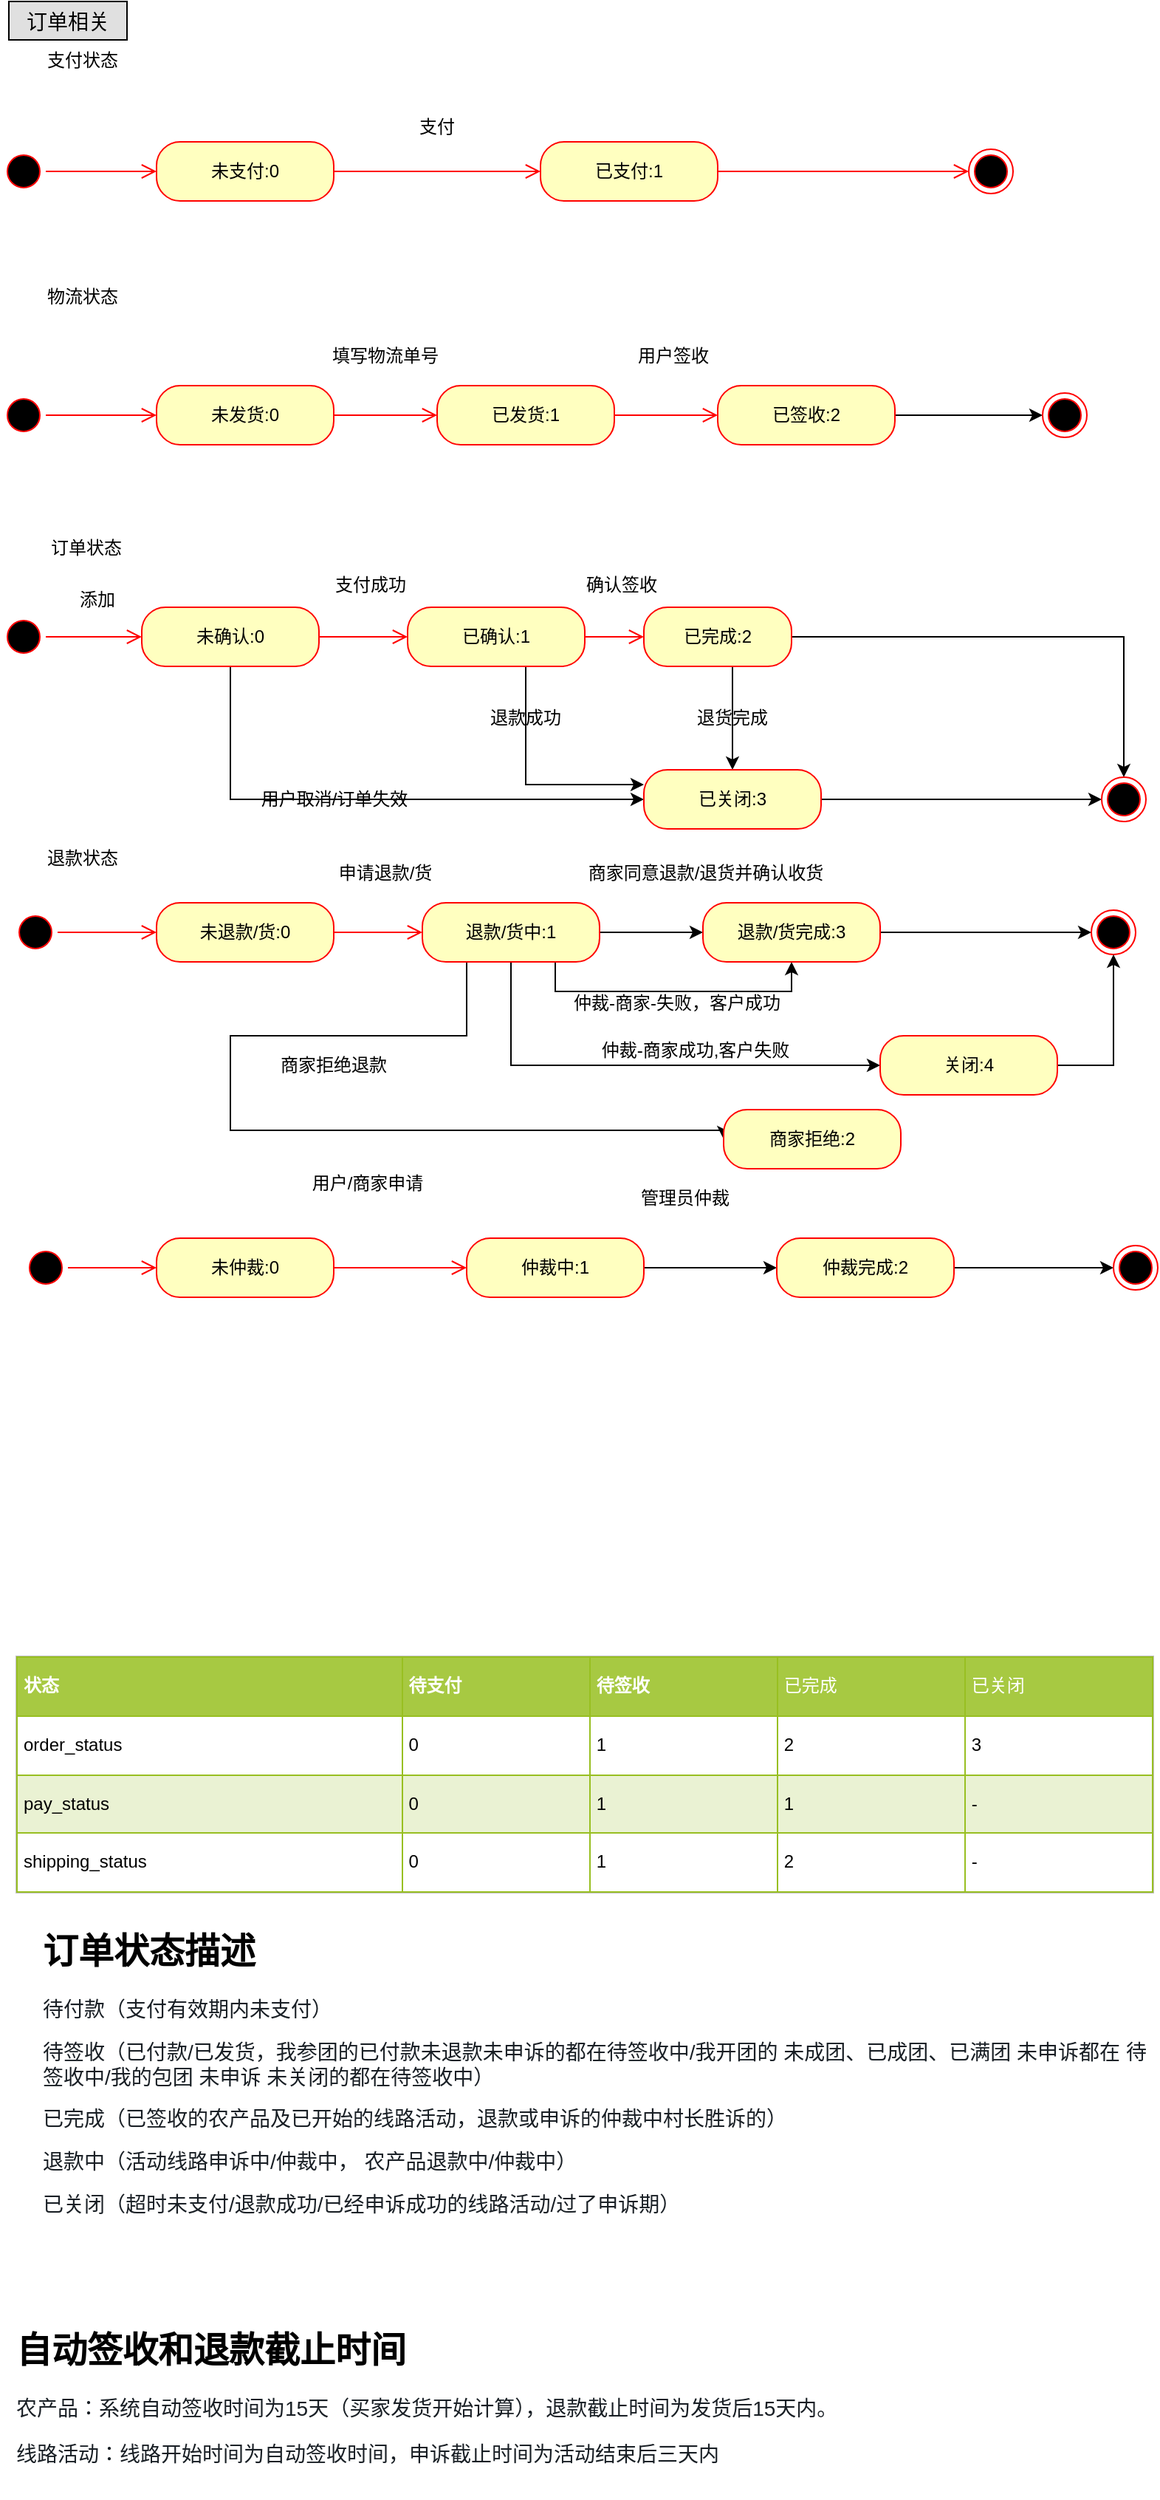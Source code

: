 <mxfile version="12.8.2" type="github" pages="9">
  <diagram id="jTAe54ZyjJwtfc4nAxyl" name="第 1 页">
    <mxGraphModel dx="1172" dy="527" grid="1" gridSize="10" guides="1" tooltips="1" connect="1" arrows="1" fold="1" page="1" pageScale="1" pageWidth="827" pageHeight="1169" background="none" math="0" shadow="0">
      <root>
        <mxCell id="0" />
        <mxCell id="1" parent="0" />
        <mxCell id="V9Gzx3fc9FKaUdsf_C9_-1" value="" style="ellipse;html=1;shape=endState;fillColor=#000000;strokeColor=#ff0000;" parent="1" vertex="1">
          <mxGeometry x="680" y="110" width="30" height="30" as="geometry" />
        </mxCell>
        <mxCell id="V9Gzx3fc9FKaUdsf_C9_-2" value="未支付:0" style="rounded=1;whiteSpace=wrap;html=1;arcSize=40;fontColor=#000000;fillColor=#ffffc0;strokeColor=#ff0000;" parent="1" vertex="1">
          <mxGeometry x="130" y="105" width="120" height="40" as="geometry" />
        </mxCell>
        <mxCell id="V9Gzx3fc9FKaUdsf_C9_-3" value="" style="edgeStyle=orthogonalEdgeStyle;html=1;verticalAlign=bottom;endArrow=open;endSize=8;strokeColor=#ff0000;entryX=0;entryY=0.5;entryDx=0;entryDy=0;" parent="1" source="V9Gzx3fc9FKaUdsf_C9_-2" target="V9Gzx3fc9FKaUdsf_C9_-5" edge="1">
          <mxGeometry relative="1" as="geometry">
            <mxPoint x="200" y="190" as="targetPoint" />
          </mxGeometry>
        </mxCell>
        <mxCell id="V9Gzx3fc9FKaUdsf_C9_-4" value="支付状态" style="text;html=1;strokeColor=none;fillColor=none;align=center;verticalAlign=middle;whiteSpace=wrap;rounded=0;" parent="1" vertex="1">
          <mxGeometry x="40" y="40" width="80" height="20" as="geometry" />
        </mxCell>
        <mxCell id="V9Gzx3fc9FKaUdsf_C9_-5" value="已支付:1" style="rounded=1;whiteSpace=wrap;html=1;arcSize=40;fontColor=#000000;fillColor=#ffffc0;strokeColor=#ff0000;" parent="1" vertex="1">
          <mxGeometry x="390" y="105" width="120" height="40" as="geometry" />
        </mxCell>
        <mxCell id="V9Gzx3fc9FKaUdsf_C9_-6" value="" style="edgeStyle=orthogonalEdgeStyle;html=1;verticalAlign=bottom;endArrow=open;endSize=8;strokeColor=#ff0000;entryX=0;entryY=0.5;entryDx=0;entryDy=0;" parent="1" source="V9Gzx3fc9FKaUdsf_C9_-5" target="V9Gzx3fc9FKaUdsf_C9_-1" edge="1">
          <mxGeometry relative="1" as="geometry">
            <mxPoint x="450" y="205" as="targetPoint" />
          </mxGeometry>
        </mxCell>
        <mxCell id="V9Gzx3fc9FKaUdsf_C9_-8" value="" style="ellipse;html=1;shape=startState;fillColor=#000000;strokeColor=#ff0000;" parent="1" vertex="1">
          <mxGeometry x="25" y="110" width="30" height="30" as="geometry" />
        </mxCell>
        <mxCell id="V9Gzx3fc9FKaUdsf_C9_-9" value="" style="edgeStyle=orthogonalEdgeStyle;html=1;verticalAlign=bottom;endArrow=open;endSize=8;strokeColor=#ff0000;entryX=0;entryY=0.5;entryDx=0;entryDy=0;" parent="1" source="V9Gzx3fc9FKaUdsf_C9_-8" target="V9Gzx3fc9FKaUdsf_C9_-2" edge="1">
          <mxGeometry relative="1" as="geometry">
            <mxPoint x="105" y="300" as="targetPoint" />
          </mxGeometry>
        </mxCell>
        <mxCell id="V9Gzx3fc9FKaUdsf_C9_-10" value="物流状态" style="text;html=1;strokeColor=none;fillColor=none;align=center;verticalAlign=middle;whiteSpace=wrap;rounded=0;" parent="1" vertex="1">
          <mxGeometry x="40" y="200" width="80" height="20" as="geometry" />
        </mxCell>
        <mxCell id="V9Gzx3fc9FKaUdsf_C9_-11" value="" style="ellipse;html=1;shape=startState;fillColor=#000000;strokeColor=#ff0000;" parent="1" vertex="1">
          <mxGeometry x="25" y="275" width="30" height="30" as="geometry" />
        </mxCell>
        <mxCell id="V9Gzx3fc9FKaUdsf_C9_-12" value="" style="edgeStyle=orthogonalEdgeStyle;html=1;verticalAlign=bottom;endArrow=open;endSize=8;strokeColor=#ff0000;entryX=0;entryY=0.5;entryDx=0;entryDy=0;" parent="1" source="V9Gzx3fc9FKaUdsf_C9_-11" target="V9Gzx3fc9FKaUdsf_C9_-13" edge="1">
          <mxGeometry relative="1" as="geometry">
            <mxPoint x="40" y="370" as="targetPoint" />
          </mxGeometry>
        </mxCell>
        <mxCell id="V9Gzx3fc9FKaUdsf_C9_-13" value="未发货:0" style="rounded=1;whiteSpace=wrap;html=1;arcSize=40;fontColor=#000000;fillColor=#ffffc0;strokeColor=#ff0000;" parent="1" vertex="1">
          <mxGeometry x="130" y="270" width="120" height="40" as="geometry" />
        </mxCell>
        <mxCell id="V9Gzx3fc9FKaUdsf_C9_-14" value="" style="edgeStyle=orthogonalEdgeStyle;html=1;verticalAlign=bottom;endArrow=open;endSize=8;strokeColor=#ff0000;entryX=0;entryY=0.5;entryDx=0;entryDy=0;" parent="1" source="V9Gzx3fc9FKaUdsf_C9_-13" target="V9Gzx3fc9FKaUdsf_C9_-15" edge="1">
          <mxGeometry relative="1" as="geometry">
            <mxPoint x="190" y="370" as="targetPoint" />
          </mxGeometry>
        </mxCell>
        <mxCell id="V9Gzx3fc9FKaUdsf_C9_-15" value="已发货:1" style="rounded=1;whiteSpace=wrap;html=1;arcSize=40;fontColor=#000000;fillColor=#ffffc0;strokeColor=#ff0000;" parent="1" vertex="1">
          <mxGeometry x="320" y="270" width="120" height="40" as="geometry" />
        </mxCell>
        <mxCell id="V9Gzx3fc9FKaUdsf_C9_-16" value="" style="edgeStyle=orthogonalEdgeStyle;html=1;verticalAlign=bottom;endArrow=open;endSize=8;strokeColor=#ff0000;entryX=0;entryY=0.5;entryDx=0;entryDy=0;" parent="1" source="V9Gzx3fc9FKaUdsf_C9_-15" target="V9Gzx3fc9FKaUdsf_C9_-17" edge="1">
          <mxGeometry relative="1" as="geometry">
            <mxPoint x="413" y="370" as="targetPoint" />
          </mxGeometry>
        </mxCell>
        <mxCell id="V9Gzx3fc9FKaUdsf_C9_-19" style="edgeStyle=orthogonalEdgeStyle;rounded=0;orthogonalLoop=1;jettySize=auto;html=1;entryX=0;entryY=0.5;entryDx=0;entryDy=0;" parent="1" source="V9Gzx3fc9FKaUdsf_C9_-17" target="V9Gzx3fc9FKaUdsf_C9_-18" edge="1">
          <mxGeometry relative="1" as="geometry" />
        </mxCell>
        <mxCell id="V9Gzx3fc9FKaUdsf_C9_-17" value="已签收:2" style="rounded=1;whiteSpace=wrap;html=1;arcSize=40;fontColor=#000000;fillColor=#ffffc0;strokeColor=#ff0000;" parent="1" vertex="1">
          <mxGeometry x="510" y="270" width="120" height="40" as="geometry" />
        </mxCell>
        <mxCell id="V9Gzx3fc9FKaUdsf_C9_-18" value="" style="ellipse;html=1;shape=endState;fillColor=#000000;strokeColor=#ff0000;" parent="1" vertex="1">
          <mxGeometry x="730" y="275" width="30" height="30" as="geometry" />
        </mxCell>
        <mxCell id="V9Gzx3fc9FKaUdsf_C9_-20" value="支付" style="text;html=1;strokeColor=none;fillColor=none;align=center;verticalAlign=middle;whiteSpace=wrap;rounded=0;" parent="1" vertex="1">
          <mxGeometry x="300" y="85" width="40" height="20" as="geometry" />
        </mxCell>
        <mxCell id="V9Gzx3fc9FKaUdsf_C9_-21" value="填写物流单号" style="text;html=1;strokeColor=none;fillColor=none;align=center;verticalAlign=middle;whiteSpace=wrap;rounded=0;" parent="1" vertex="1">
          <mxGeometry x="240" y="240" width="90" height="20" as="geometry" />
        </mxCell>
        <mxCell id="V9Gzx3fc9FKaUdsf_C9_-22" value="用户签收" style="text;html=1;strokeColor=none;fillColor=none;align=center;verticalAlign=middle;whiteSpace=wrap;rounded=0;" parent="1" vertex="1">
          <mxGeometry x="450" y="240" width="60" height="20" as="geometry" />
        </mxCell>
        <mxCell id="V9Gzx3fc9FKaUdsf_C9_-28" value="" style="ellipse;html=1;shape=startState;fillColor=#000000;strokeColor=#ff0000;" parent="1" vertex="1">
          <mxGeometry x="25" y="425" width="30" height="30" as="geometry" />
        </mxCell>
        <mxCell id="V9Gzx3fc9FKaUdsf_C9_-29" value="" style="edgeStyle=orthogonalEdgeStyle;html=1;verticalAlign=bottom;endArrow=open;endSize=8;strokeColor=#ff0000;entryX=0;entryY=0.5;entryDx=0;entryDy=0;" parent="1" source="V9Gzx3fc9FKaUdsf_C9_-28" target="V9Gzx3fc9FKaUdsf_C9_-31" edge="1">
          <mxGeometry relative="1" as="geometry">
            <mxPoint x="40" y="510" as="targetPoint" />
          </mxGeometry>
        </mxCell>
        <mxCell id="V9Gzx3fc9FKaUdsf_C9_-30" value="订单状态" style="text;html=1;strokeColor=none;fillColor=none;align=center;verticalAlign=middle;whiteSpace=wrap;rounded=0;" parent="1" vertex="1">
          <mxGeometry x="55" y="370" width="55" height="20" as="geometry" />
        </mxCell>
        <mxCell id="V9Gzx3fc9FKaUdsf_C9_-40" style="edgeStyle=orthogonalEdgeStyle;rounded=0;orthogonalLoop=1;jettySize=auto;html=1;entryX=0;entryY=0.5;entryDx=0;entryDy=0;" parent="1" source="V9Gzx3fc9FKaUdsf_C9_-31" target="V9Gzx3fc9FKaUdsf_C9_-38" edge="1">
          <mxGeometry relative="1" as="geometry">
            <Array as="points">
              <mxPoint x="180" y="550" />
            </Array>
          </mxGeometry>
        </mxCell>
        <mxCell id="V9Gzx3fc9FKaUdsf_C9_-31" value="未确认:0" style="rounded=1;whiteSpace=wrap;html=1;arcSize=40;fontColor=#000000;fillColor=#ffffc0;strokeColor=#ff0000;" parent="1" vertex="1">
          <mxGeometry x="120" y="420" width="120" height="40" as="geometry" />
        </mxCell>
        <mxCell id="V9Gzx3fc9FKaUdsf_C9_-32" value="" style="edgeStyle=orthogonalEdgeStyle;html=1;verticalAlign=bottom;endArrow=open;endSize=8;strokeColor=#ff0000;" parent="1" source="V9Gzx3fc9FKaUdsf_C9_-31" target="V9Gzx3fc9FKaUdsf_C9_-33" edge="1">
          <mxGeometry relative="1" as="geometry">
            <mxPoint x="180" y="520" as="targetPoint" />
          </mxGeometry>
        </mxCell>
        <mxCell id="V9Gzx3fc9FKaUdsf_C9_-56" style="edgeStyle=orthogonalEdgeStyle;rounded=0;orthogonalLoop=1;jettySize=auto;html=1;entryX=0;entryY=0.25;entryDx=0;entryDy=0;" parent="1" source="V9Gzx3fc9FKaUdsf_C9_-33" target="V9Gzx3fc9FKaUdsf_C9_-38" edge="1">
          <mxGeometry relative="1" as="geometry">
            <Array as="points">
              <mxPoint x="380" y="540" />
            </Array>
          </mxGeometry>
        </mxCell>
        <mxCell id="V9Gzx3fc9FKaUdsf_C9_-33" value="已确认:1" style="rounded=1;whiteSpace=wrap;html=1;arcSize=40;fontColor=#000000;fillColor=#ffffc0;strokeColor=#ff0000;" parent="1" vertex="1">
          <mxGeometry x="300" y="420" width="120" height="40" as="geometry" />
        </mxCell>
        <mxCell id="V9Gzx3fc9FKaUdsf_C9_-34" value="" style="edgeStyle=orthogonalEdgeStyle;html=1;verticalAlign=bottom;endArrow=open;endSize=8;strokeColor=#ff0000;entryX=0;entryY=0.5;entryDx=0;entryDy=0;" parent="1" source="V9Gzx3fc9FKaUdsf_C9_-33" target="V9Gzx3fc9FKaUdsf_C9_-35" edge="1">
          <mxGeometry relative="1" as="geometry">
            <mxPoint x="360" y="520" as="targetPoint" />
          </mxGeometry>
        </mxCell>
        <mxCell id="V9Gzx3fc9FKaUdsf_C9_-37" style="edgeStyle=orthogonalEdgeStyle;rounded=0;orthogonalLoop=1;jettySize=auto;html=1;entryX=0.5;entryY=0;entryDx=0;entryDy=0;" parent="1" source="V9Gzx3fc9FKaUdsf_C9_-35" target="V9Gzx3fc9FKaUdsf_C9_-46" edge="1">
          <mxGeometry relative="1" as="geometry">
            <mxPoint x="600" y="440" as="targetPoint" />
          </mxGeometry>
        </mxCell>
        <mxCell id="V9Gzx3fc9FKaUdsf_C9_-49" style="edgeStyle=orthogonalEdgeStyle;rounded=0;orthogonalLoop=1;jettySize=auto;html=1;entryX=0.5;entryY=0;entryDx=0;entryDy=0;" parent="1" source="V9Gzx3fc9FKaUdsf_C9_-35" target="V9Gzx3fc9FKaUdsf_C9_-38" edge="1">
          <mxGeometry relative="1" as="geometry">
            <Array as="points">
              <mxPoint x="520" y="500" />
              <mxPoint x="520" y="500" />
            </Array>
          </mxGeometry>
        </mxCell>
        <mxCell id="V9Gzx3fc9FKaUdsf_C9_-35" value="已完成:2" style="rounded=1;whiteSpace=wrap;html=1;arcSize=40;fontColor=#000000;fillColor=#ffffc0;strokeColor=#ff0000;" parent="1" vertex="1">
          <mxGeometry x="460" y="420" width="100" height="40" as="geometry" />
        </mxCell>
        <mxCell id="V9Gzx3fc9FKaUdsf_C9_-48" style="edgeStyle=orthogonalEdgeStyle;rounded=0;orthogonalLoop=1;jettySize=auto;html=1;entryX=0;entryY=0.5;entryDx=0;entryDy=0;" parent="1" source="V9Gzx3fc9FKaUdsf_C9_-38" target="V9Gzx3fc9FKaUdsf_C9_-46" edge="1">
          <mxGeometry relative="1" as="geometry" />
        </mxCell>
        <mxCell id="V9Gzx3fc9FKaUdsf_C9_-38" value="已关闭:3" style="rounded=1;whiteSpace=wrap;html=1;arcSize=40;fontColor=#000000;fillColor=#ffffc0;strokeColor=#ff0000;" parent="1" vertex="1">
          <mxGeometry x="460" y="530" width="120" height="40" as="geometry" />
        </mxCell>
        <mxCell id="V9Gzx3fc9FKaUdsf_C9_-41" value="添加" style="text;html=1;strokeColor=none;fillColor=none;align=center;verticalAlign=middle;whiteSpace=wrap;rounded=0;" parent="1" vertex="1">
          <mxGeometry x="70" y="405" width="40" height="20" as="geometry" />
        </mxCell>
        <mxCell id="V9Gzx3fc9FKaUdsf_C9_-42" value="支付成功" style="text;html=1;strokeColor=none;fillColor=none;align=center;verticalAlign=middle;whiteSpace=wrap;rounded=0;" parent="1" vertex="1">
          <mxGeometry x="250" y="395" width="50" height="20" as="geometry" />
        </mxCell>
        <mxCell id="V9Gzx3fc9FKaUdsf_C9_-43" value="确认签收" style="text;html=1;strokeColor=none;fillColor=none;align=center;verticalAlign=middle;whiteSpace=wrap;rounded=0;" parent="1" vertex="1">
          <mxGeometry x="420" y="395" width="50" height="20" as="geometry" />
        </mxCell>
        <mxCell id="V9Gzx3fc9FKaUdsf_C9_-44" value="退货完成" style="text;html=1;strokeColor=none;fillColor=none;align=center;verticalAlign=middle;whiteSpace=wrap;rounded=0;" parent="1" vertex="1">
          <mxGeometry x="480" y="485" width="80" height="20" as="geometry" />
        </mxCell>
        <mxCell id="V9Gzx3fc9FKaUdsf_C9_-45" value="用户取消/订单失效" style="text;html=1;strokeColor=none;fillColor=none;align=center;verticalAlign=middle;whiteSpace=wrap;rounded=0;" parent="1" vertex="1">
          <mxGeometry x="197.5" y="540" width="105" height="20" as="geometry" />
        </mxCell>
        <mxCell id="V9Gzx3fc9FKaUdsf_C9_-46" value="" style="ellipse;html=1;shape=endState;fillColor=#000000;strokeColor=#ff0000;" parent="1" vertex="1">
          <mxGeometry x="770" y="535" width="30" height="30" as="geometry" />
        </mxCell>
        <mxCell id="V9Gzx3fc9FKaUdsf_C9_-50" value="订单相关" style="text;align=center;verticalAlign=middle;spacingLeft=4;spacingRight=4;strokeColor=#000000;fillColor=#e0e0e0;rotatable=0;points=[[0,0.5],[1,0.5]];portConstraint=eastwest;fontSize=14;" parent="1" vertex="1">
          <mxGeometry x="30" y="10" width="80" height="26" as="geometry" />
        </mxCell>
        <mxCell id="V9Gzx3fc9FKaUdsf_C9_-53" value="退款成功" style="text;html=1;strokeColor=none;fillColor=none;align=center;verticalAlign=middle;whiteSpace=wrap;rounded=0;" parent="1" vertex="1">
          <mxGeometry x="355" y="485" width="50" height="20" as="geometry" />
        </mxCell>
        <mxCell id="V9Gzx3fc9FKaUdsf_C9_-55" value="&lt;table border=&quot;1&quot; width=&quot;100%&quot; cellpadding=&quot;4&quot; style=&quot;width: 100% ; height: 100% ; border-collapse: collapse&quot;&gt;&lt;tbody&gt;&lt;tr style=&quot;background-color: #a7c942 ; color: #ffffff ; border: 1px solid #98bf21&quot;&gt;&lt;th align=&quot;left&quot;&gt;状态&lt;/th&gt;&lt;th align=&quot;left&quot;&gt;待支付&lt;/th&gt;&lt;th align=&quot;left&quot;&gt;待签收&lt;/th&gt;&lt;td&gt;已完成&lt;/td&gt;&lt;td&gt;已关闭&lt;/td&gt;&lt;/tr&gt;&lt;tr style=&quot;border: 1px solid #98bf21&quot;&gt;&lt;td&gt;order_status&lt;/td&gt;&lt;td&gt;0&lt;/td&gt;&lt;td&gt;1&lt;/td&gt;&lt;td&gt;2&lt;/td&gt;&lt;td&gt;3&lt;/td&gt;&lt;/tr&gt;&lt;tr style=&quot;background-color: #eaf2d3 ; border: 1px solid #98bf21&quot;&gt;&lt;td&gt;pay_status&lt;/td&gt;&lt;td&gt;0&lt;/td&gt;&lt;td&gt;1&lt;/td&gt;&lt;td&gt;1&lt;/td&gt;&lt;td&gt;-&lt;/td&gt;&lt;/tr&gt;&lt;tr style=&quot;border: 1px solid #98bf21&quot;&gt;&lt;td&gt;shipping_status&lt;/td&gt;&lt;td&gt;0&lt;/td&gt;&lt;td&gt;1&lt;/td&gt;&lt;td&gt;2&lt;/td&gt;&lt;td&gt;-&lt;/td&gt;&lt;/tr&gt;&lt;/tbody&gt;&lt;/table&gt;" style="text;html=1;strokeColor=#c0c0c0;fillColor=#ffffff;overflow=fill;rounded=0;" parent="1" vertex="1">
          <mxGeometry x="35" y="1130" width="770" height="160" as="geometry" />
        </mxCell>
        <mxCell id="V9Gzx3fc9FKaUdsf_C9_-57" value="&lt;h1&gt;订单状态描述&lt;/h1&gt;&lt;p&gt;&lt;span style=&quot;color: rgb(25 , 31 , 37) ; font-family: , , &amp;#34;pingfang sc&amp;#34; , &amp;#34;hiragino sans gb&amp;#34; , &amp;#34;segoe ui&amp;#34; , , &amp;#34;roboto&amp;#34; , &amp;#34;droid sans&amp;#34; , &amp;#34;helvetica neue&amp;#34; , sans-serif ; font-size: 14px ; white-space: pre-wrap ; background-color: rgb(255 , 255 , 255)&quot;&gt;待付款（支付有效期内未支付）&lt;/span&gt;&lt;/p&gt;&lt;p&gt;&lt;span style=&quot;color: rgb(25 , 31 , 37) ; font-family: , , &amp;#34;pingfang sc&amp;#34; , &amp;#34;hiragino sans gb&amp;#34; , &amp;#34;segoe ui&amp;#34; , , &amp;#34;roboto&amp;#34; , &amp;#34;droid sans&amp;#34; , &amp;#34;helvetica neue&amp;#34; , sans-serif ; font-size: 14px ; white-space: pre-wrap ; background-color: rgb(255 , 255 , 255)&quot;&gt;待签收（已付款/已发货，我参团的已付款未退款未申诉的都在待签收中/我开团的 未成团、已成团、已满团 未申诉都在 待签收中/&lt;/span&gt;&lt;span style=&quot;color: rgb(25 , 31 , 37) ; font-family: , , &amp;#34;pingfang sc&amp;#34; , &amp;#34;hiragino sans gb&amp;#34; , &amp;#34;segoe ui&amp;#34; , , &amp;#34;roboto&amp;#34; , &amp;#34;droid sans&amp;#34; , &amp;#34;helvetica neue&amp;#34; , sans-serif ; font-size: 14px ; white-space: pre-wrap ; background-color: rgb(255 , 255 , 255)&quot;&gt;我的包团 未申诉 未关闭的都在待签收中）  &lt;/span&gt;&lt;/p&gt;&lt;p&gt;&lt;span style=&quot;color: rgb(25 , 31 , 37) ; font-family: , , &amp;#34;pingfang sc&amp;#34; , &amp;#34;hiragino sans gb&amp;#34; , &amp;#34;segoe ui&amp;#34; , , &amp;#34;roboto&amp;#34; , &amp;#34;droid sans&amp;#34; , &amp;#34;helvetica neue&amp;#34; , sans-serif ; font-size: 14px ; white-space: pre-wrap ; background-color: rgb(255 , 255 , 255)&quot;&gt;已完成（&lt;/span&gt;&lt;span style=&quot;color: rgb(25 , 31 , 37) ; font-family: , , &amp;#34;pingfang sc&amp;#34; , &amp;#34;hiragino sans gb&amp;#34; , &amp;#34;segoe ui&amp;#34; , , &amp;#34;roboto&amp;#34; , &amp;#34;droid sans&amp;#34; , &amp;#34;helvetica neue&amp;#34; , sans-serif ; font-size: 14px ; white-space: pre-wrap ; background-color: rgb(255 , 255 , 255)&quot;&gt;已签收的农产品及已开始的线路活动，退款或申诉的仲裁中村长胜诉的&lt;/span&gt;&lt;span style=&quot;color: rgb(25 , 31 , 37) ; font-family: , , &amp;#34;pingfang sc&amp;#34; , &amp;#34;hiragino sans gb&amp;#34; , &amp;#34;segoe ui&amp;#34; , , &amp;#34;roboto&amp;#34; , &amp;#34;droid sans&amp;#34; , &amp;#34;helvetica neue&amp;#34; , sans-serif ; font-size: 14px ; white-space: pre-wrap ; background-color: rgb(255 , 255 , 255)&quot;&gt;）   &lt;/span&gt;&lt;/p&gt;&lt;p&gt;&lt;span style=&quot;color: rgb(25 , 31 , 37) ; font-family: , , &amp;#34;pingfang sc&amp;#34; , &amp;#34;hiragino sans gb&amp;#34; , &amp;#34;segoe ui&amp;#34; , , &amp;#34;roboto&amp;#34; , &amp;#34;droid sans&amp;#34; , &amp;#34;helvetica neue&amp;#34; , sans-serif ; font-size: 14px ; white-space: pre-wrap ; background-color: rgb(255 , 255 , 255)&quot;&gt;退款中（&lt;/span&gt;&lt;span style=&quot;color: rgb(25 , 31 , 37) ; font-family: , , &amp;#34;pingfang sc&amp;#34; , &amp;#34;hiragino sans gb&amp;#34; , &amp;#34;segoe ui&amp;#34; , , &amp;#34;roboto&amp;#34; , &amp;#34;droid sans&amp;#34; , &amp;#34;helvetica neue&amp;#34; , sans-serif ; font-size: 14px ; white-space: pre-wrap ; background-color: rgb(255 , 255 , 255)&quot;&gt;活动线路申诉中/仲裁中， 农产品退款中/仲裁中&lt;/span&gt;&lt;span style=&quot;color: rgb(25 , 31 , 37) ; font-family: , , &amp;#34;pingfang sc&amp;#34; , &amp;#34;hiragino sans gb&amp;#34; , &amp;#34;segoe ui&amp;#34; , , &amp;#34;roboto&amp;#34; , &amp;#34;droid sans&amp;#34; , &amp;#34;helvetica neue&amp;#34; , sans-serif ; font-size: 14px ; white-space: pre-wrap ; background-color: rgb(255 , 255 , 255)&quot;&gt;）&lt;/span&gt;&lt;/p&gt;&lt;p&gt;&lt;span style=&quot;color: rgb(25 , 31 , 37) ; font-family: , , &amp;#34;pingfang sc&amp;#34; , &amp;#34;hiragino sans gb&amp;#34; , &amp;#34;segoe ui&amp;#34; , , &amp;#34;roboto&amp;#34; , &amp;#34;droid sans&amp;#34; , &amp;#34;helvetica neue&amp;#34; , sans-serif ; font-size: 14px ; white-space: pre-wrap ; background-color: rgb(255 , 255 , 255)&quot;&gt;已关闭（&lt;/span&gt;&lt;span style=&quot;color: rgb(25 , 31 , 37) ; font-family: , , &amp;#34;pingfang sc&amp;#34; , &amp;#34;hiragino sans gb&amp;#34; , &amp;#34;segoe ui&amp;#34; , , &amp;#34;roboto&amp;#34; , &amp;#34;droid sans&amp;#34; , &amp;#34;helvetica neue&amp;#34; , sans-serif ; font-size: 14px ; white-space: pre-wrap ; background-color: rgb(255 , 255 , 255)&quot;&gt;超时未支付/退款成功/已经申诉成功的线路活动/过了申诉期&lt;/span&gt;&lt;span style=&quot;color: rgb(25 , 31 , 37) ; font-family: , , &amp;#34;pingfang sc&amp;#34; , &amp;#34;hiragino sans gb&amp;#34; , &amp;#34;segoe ui&amp;#34; , , &amp;#34;roboto&amp;#34; , &amp;#34;droid sans&amp;#34; , &amp;#34;helvetica neue&amp;#34; , sans-serif ; font-size: 14px ; white-space: pre-wrap ; background-color: rgb(255 , 255 , 255)&quot;&gt;）&lt;/span&gt;&lt;br&gt;&lt;/p&gt;" style="text;html=1;strokeColor=none;fillColor=none;spacing=5;spacingTop=-20;whiteSpace=wrap;overflow=hidden;rounded=0;" parent="1" vertex="1">
          <mxGeometry x="48" y="1310" width="760" height="230" as="geometry" />
        </mxCell>
        <mxCell id="V9Gzx3fc9FKaUdsf_C9_-61" value="" style="ellipse;html=1;shape=startState;fillColor=#000000;strokeColor=#ff0000;" parent="1" vertex="1">
          <mxGeometry x="33" y="625" width="30" height="30" as="geometry" />
        </mxCell>
        <mxCell id="V9Gzx3fc9FKaUdsf_C9_-62" value="" style="edgeStyle=orthogonalEdgeStyle;html=1;verticalAlign=bottom;endArrow=open;endSize=8;strokeColor=#ff0000;entryX=0;entryY=0.5;entryDx=0;entryDy=0;" parent="1" source="V9Gzx3fc9FKaUdsf_C9_-61" target="V9Gzx3fc9FKaUdsf_C9_-63" edge="1">
          <mxGeometry relative="1" as="geometry">
            <mxPoint x="48" y="710" as="targetPoint" />
          </mxGeometry>
        </mxCell>
        <mxCell id="V9Gzx3fc9FKaUdsf_C9_-63" value="未退款/货:0" style="rounded=1;whiteSpace=wrap;html=1;arcSize=40;fontColor=#000000;fillColor=#ffffc0;strokeColor=#ff0000;" parent="1" vertex="1">
          <mxGeometry x="130" y="620" width="120" height="40" as="geometry" />
        </mxCell>
        <mxCell id="V9Gzx3fc9FKaUdsf_C9_-64" value="" style="edgeStyle=orthogonalEdgeStyle;html=1;verticalAlign=bottom;endArrow=open;endSize=8;strokeColor=#ff0000;entryX=0;entryY=0.5;entryDx=0;entryDy=0;" parent="1" source="V9Gzx3fc9FKaUdsf_C9_-63" target="V9Gzx3fc9FKaUdsf_C9_-65" edge="1">
          <mxGeometry relative="1" as="geometry">
            <mxPoint x="190" y="720" as="targetPoint" />
          </mxGeometry>
        </mxCell>
        <mxCell id="V9Gzx3fc9FKaUdsf_C9_-67" style="edgeStyle=orthogonalEdgeStyle;rounded=0;orthogonalLoop=1;jettySize=auto;html=1;entryX=0;entryY=0.5;entryDx=0;entryDy=0;" parent="1" source="V9Gzx3fc9FKaUdsf_C9_-65" target="V9Gzx3fc9FKaUdsf_C9_-66" edge="1">
          <mxGeometry relative="1" as="geometry" />
        </mxCell>
        <mxCell id="EMyOmKl7VwLOgDLdcjs3-1" style="edgeStyle=orthogonalEdgeStyle;rounded=0;orthogonalLoop=1;jettySize=auto;html=1;entryX=0.5;entryY=1;entryDx=0;entryDy=0;strokeWidth=1;" parent="1" source="V9Gzx3fc9FKaUdsf_C9_-65" target="V9Gzx3fc9FKaUdsf_C9_-66" edge="1">
          <mxGeometry relative="1" as="geometry">
            <Array as="points">
              <mxPoint x="400" y="680" />
              <mxPoint x="560" y="680" />
            </Array>
          </mxGeometry>
        </mxCell>
        <mxCell id="EMyOmKl7VwLOgDLdcjs3-5" style="edgeStyle=orthogonalEdgeStyle;rounded=0;orthogonalLoop=1;jettySize=auto;html=1;entryX=0;entryY=0.5;entryDx=0;entryDy=0;strokeWidth=1;" parent="1" source="V9Gzx3fc9FKaUdsf_C9_-65" target="kFFLdCMdSPEaLZBZbBHp-7" edge="1">
          <mxGeometry relative="1" as="geometry">
            <Array as="points">
              <mxPoint x="370" y="730" />
            </Array>
          </mxGeometry>
        </mxCell>
        <mxCell id="EMyOmKl7VwLOgDLdcjs3-6" style="edgeStyle=orthogonalEdgeStyle;rounded=0;orthogonalLoop=1;jettySize=auto;html=1;entryX=0;entryY=0.5;entryDx=0;entryDy=0;strokeWidth=1;" parent="1" source="V9Gzx3fc9FKaUdsf_C9_-65" target="4ef79hFwz2-TKqWv38Id-1" edge="1">
          <mxGeometry relative="1" as="geometry">
            <Array as="points">
              <mxPoint x="340" y="710" />
              <mxPoint x="180" y="710" />
              <mxPoint x="180" y="774" />
            </Array>
          </mxGeometry>
        </mxCell>
        <mxCell id="V9Gzx3fc9FKaUdsf_C9_-65" value="退款/货中:1" style="rounded=1;whiteSpace=wrap;html=1;arcSize=40;fontColor=#000000;fillColor=#ffffc0;strokeColor=#ff0000;" parent="1" vertex="1">
          <mxGeometry x="310" y="620" width="120" height="40" as="geometry" />
        </mxCell>
        <mxCell id="V9Gzx3fc9FKaUdsf_C9_-69" style="edgeStyle=orthogonalEdgeStyle;rounded=0;orthogonalLoop=1;jettySize=auto;html=1;entryX=0;entryY=0.5;entryDx=0;entryDy=0;" parent="1" source="V9Gzx3fc9FKaUdsf_C9_-66" target="V9Gzx3fc9FKaUdsf_C9_-68" edge="1">
          <mxGeometry relative="1" as="geometry" />
        </mxCell>
        <mxCell id="V9Gzx3fc9FKaUdsf_C9_-66" value="退款/货完成:3" style="rounded=1;whiteSpace=wrap;html=1;arcSize=40;fontColor=#000000;fillColor=#ffffc0;strokeColor=#ff0000;" parent="1" vertex="1">
          <mxGeometry x="500" y="620" width="120" height="40" as="geometry" />
        </mxCell>
        <mxCell id="V9Gzx3fc9FKaUdsf_C9_-68" value="" style="ellipse;html=1;shape=endState;fillColor=#000000;strokeColor=#ff0000;" parent="1" vertex="1">
          <mxGeometry x="763" y="625" width="30" height="30" as="geometry" />
        </mxCell>
        <mxCell id="V9Gzx3fc9FKaUdsf_C9_-70" value="申请退款/货" style="text;html=1;strokeColor=none;fillColor=none;align=center;verticalAlign=middle;whiteSpace=wrap;rounded=0;" parent="1" vertex="1">
          <mxGeometry x="250" y="590" width="70" height="20" as="geometry" />
        </mxCell>
        <mxCell id="V9Gzx3fc9FKaUdsf_C9_-71" value="退款状态" style="text;html=1;strokeColor=none;fillColor=none;align=center;verticalAlign=middle;whiteSpace=wrap;rounded=0;" parent="1" vertex="1">
          <mxGeometry x="50" y="580" width="60" height="20" as="geometry" />
        </mxCell>
        <mxCell id="V9Gzx3fc9FKaUdsf_C9_-72" value="商家同意退款/退货并确认收货" style="text;html=1;strokeColor=none;fillColor=none;align=center;verticalAlign=middle;whiteSpace=wrap;rounded=0;" parent="1" vertex="1">
          <mxGeometry x="413" y="590" width="178" height="20" as="geometry" />
        </mxCell>
        <mxCell id="V9Gzx3fc9FKaUdsf_C9_-73" value="&lt;h1&gt;自动签收和退款截止时间&lt;/h1&gt;&lt;p&gt;&lt;span style=&quot;color: rgb(25 , 31 , 37) ; font-family: , , &amp;#34;pingfang sc&amp;#34; , &amp;#34;hiragino sans gb&amp;#34; , &amp;#34;segoe ui&amp;#34; , , &amp;#34;roboto&amp;#34; , &amp;#34;droid sans&amp;#34; , &amp;#34;helvetica neue&amp;#34; , sans-serif ; font-size: 14px ; white-space: pre-wrap ; background-color: rgb(255 , 255 , 255)&quot;&gt;农产品：系统自动签收时间为15天（买家发货开始计算），退款截止时间为发货后15天内。&lt;/span&gt;&lt;br style=&quot;box-sizing: border-box ; color: rgb(25 , 31 , 37) ; font-family: , , &amp;#34;pingfang sc&amp;#34; , &amp;#34;hiragino sans gb&amp;#34; , &amp;#34;segoe ui&amp;#34; , , &amp;#34;roboto&amp;#34; , &amp;#34;droid sans&amp;#34; , &amp;#34;helvetica neue&amp;#34; , sans-serif ; font-size: 14px ; white-space: pre-wrap ; background-color: rgb(255 , 255 , 255)&quot;&gt;&lt;br style=&quot;box-sizing: border-box ; color: rgb(25 , 31 , 37) ; font-family: , , &amp;#34;pingfang sc&amp;#34; , &amp;#34;hiragino sans gb&amp;#34; , &amp;#34;segoe ui&amp;#34; , , &amp;#34;roboto&amp;#34; , &amp;#34;droid sans&amp;#34; , &amp;#34;helvetica neue&amp;#34; , sans-serif ; font-size: 14px ; white-space: pre-wrap ; background-color: rgb(255 , 255 , 255)&quot;&gt;&lt;span style=&quot;color: rgb(25 , 31 , 37) ; font-family: , , &amp;#34;pingfang sc&amp;#34; , &amp;#34;hiragino sans gb&amp;#34; , &amp;#34;segoe ui&amp;#34; , , &amp;#34;roboto&amp;#34; , &amp;#34;droid sans&amp;#34; , &amp;#34;helvetica neue&amp;#34; , sans-serif ; font-size: 14px ; white-space: pre-wrap ; background-color: rgb(255 , 255 , 255)&quot;&gt;线路活动：线路开始时间为自动签收时间，申诉截止时间为活动结束后三天内&lt;/span&gt;&lt;br&gt;&lt;/p&gt;" style="text;html=1;strokeColor=none;fillColor=none;spacing=5;spacingTop=-20;whiteSpace=wrap;overflow=hidden;rounded=0;" parent="1" vertex="1">
          <mxGeometry x="30" y="1580" width="740" height="120" as="geometry" />
        </mxCell>
        <mxCell id="kFFLdCMdSPEaLZBZbBHp-1" value="" style="ellipse;html=1;shape=startState;fillColor=#000000;strokeColor=#ff0000;" parent="1" vertex="1">
          <mxGeometry x="40" y="852" width="30" height="30" as="geometry" />
        </mxCell>
        <mxCell id="kFFLdCMdSPEaLZBZbBHp-2" value="" style="edgeStyle=orthogonalEdgeStyle;html=1;verticalAlign=bottom;endArrow=open;endSize=8;strokeColor=#ff0000;entryX=0;entryY=0.5;entryDx=0;entryDy=0;" parent="1" source="kFFLdCMdSPEaLZBZbBHp-1" target="kFFLdCMdSPEaLZBZbBHp-3" edge="1">
          <mxGeometry relative="1" as="geometry">
            <mxPoint x="55" y="942" as="targetPoint" />
          </mxGeometry>
        </mxCell>
        <mxCell id="kFFLdCMdSPEaLZBZbBHp-3" value="未仲裁:0" style="rounded=1;whiteSpace=wrap;html=1;arcSize=40;fontColor=#000000;fillColor=#ffffc0;strokeColor=#ff0000;" parent="1" vertex="1">
          <mxGeometry x="130" y="847" width="120" height="40" as="geometry" />
        </mxCell>
        <mxCell id="kFFLdCMdSPEaLZBZbBHp-4" value="" style="edgeStyle=orthogonalEdgeStyle;html=1;verticalAlign=bottom;endArrow=open;endSize=8;strokeColor=#ff0000;entryX=0;entryY=0.5;entryDx=0;entryDy=0;" parent="1" source="kFFLdCMdSPEaLZBZbBHp-3" target="kFFLdCMdSPEaLZBZbBHp-5" edge="1">
          <mxGeometry relative="1" as="geometry">
            <mxPoint x="198" y="952" as="targetPoint" />
          </mxGeometry>
        </mxCell>
        <mxCell id="kFFLdCMdSPEaLZBZbBHp-12" style="edgeStyle=orthogonalEdgeStyle;rounded=0;orthogonalLoop=1;jettySize=auto;html=1;entryX=0;entryY=0.5;entryDx=0;entryDy=0;" parent="1" source="kFFLdCMdSPEaLZBZbBHp-5" target="kFFLdCMdSPEaLZBZbBHp-6" edge="1">
          <mxGeometry relative="1" as="geometry" />
        </mxCell>
        <mxCell id="kFFLdCMdSPEaLZBZbBHp-5" value="仲裁中:1" style="rounded=1;whiteSpace=wrap;html=1;arcSize=40;fontColor=#000000;fillColor=#ffffc0;strokeColor=#ff0000;" parent="1" vertex="1">
          <mxGeometry x="340" y="847" width="120" height="40" as="geometry" />
        </mxCell>
        <mxCell id="kFFLdCMdSPEaLZBZbBHp-13" style="edgeStyle=orthogonalEdgeStyle;rounded=0;orthogonalLoop=1;jettySize=auto;html=1;entryX=0;entryY=0.5;entryDx=0;entryDy=0;" parent="1" source="kFFLdCMdSPEaLZBZbBHp-6" target="kFFLdCMdSPEaLZBZbBHp-10" edge="1">
          <mxGeometry relative="1" as="geometry">
            <mxPoint x="785" y="867" as="targetPoint" />
          </mxGeometry>
        </mxCell>
        <mxCell id="kFFLdCMdSPEaLZBZbBHp-6" value="仲裁完成:2" style="rounded=1;whiteSpace=wrap;html=1;arcSize=40;fontColor=#000000;fillColor=#ffffc0;strokeColor=#ff0000;" parent="1" vertex="1">
          <mxGeometry x="550" y="847" width="120" height="40" as="geometry" />
        </mxCell>
        <mxCell id="kFFLdCMdSPEaLZBZbBHp-9" style="edgeStyle=orthogonalEdgeStyle;rounded=0;orthogonalLoop=1;jettySize=auto;html=1;entryX=0.5;entryY=1;entryDx=0;entryDy=0;" parent="1" source="kFFLdCMdSPEaLZBZbBHp-7" target="V9Gzx3fc9FKaUdsf_C9_-68" edge="1">
          <mxGeometry relative="1" as="geometry" />
        </mxCell>
        <mxCell id="kFFLdCMdSPEaLZBZbBHp-7" value="关闭:4" style="rounded=1;whiteSpace=wrap;html=1;arcSize=40;fontColor=#000000;fillColor=#ffffc0;strokeColor=#ff0000;" parent="1" vertex="1">
          <mxGeometry x="620" y="710" width="120" height="40" as="geometry" />
        </mxCell>
        <mxCell id="kFFLdCMdSPEaLZBZbBHp-10" value="" style="ellipse;html=1;shape=endState;fillColor=#000000;strokeColor=#ff0000;" parent="1" vertex="1">
          <mxGeometry x="778" y="852" width="30" height="30" as="geometry" />
        </mxCell>
        <mxCell id="4I_rv9geRs9C1FQfwzAl-1" value="仲裁-商家-失败，客户成功" style="text;html=1;strokeColor=none;fillColor=none;align=center;verticalAlign=middle;whiteSpace=wrap;rounded=0;" parent="1" vertex="1">
          <mxGeometry x="405" y="678" width="155" height="20" as="geometry" />
        </mxCell>
        <mxCell id="EMyOmKl7VwLOgDLdcjs3-2" value="仲裁-商家成功,客户失败" style="text;html=1;strokeColor=none;fillColor=none;align=center;verticalAlign=middle;whiteSpace=wrap;rounded=0;" parent="1" vertex="1">
          <mxGeometry x="420" y="710" width="150" height="20" as="geometry" />
        </mxCell>
        <mxCell id="EMyOmKl7VwLOgDLdcjs3-7" value="商家拒绝退款" style="text;html=1;strokeColor=none;fillColor=none;align=center;verticalAlign=middle;whiteSpace=wrap;rounded=0;" parent="1" vertex="1">
          <mxGeometry x="175" y="720" width="150" height="20" as="geometry" />
        </mxCell>
        <mxCell id="EMyOmKl7VwLOgDLdcjs3-11" value="用户/商家申请" style="text;html=1;strokeColor=none;fillColor=none;align=center;verticalAlign=middle;whiteSpace=wrap;rounded=0;" parent="1" vertex="1">
          <mxGeometry x="197.5" y="800" width="150" height="20" as="geometry" />
        </mxCell>
        <mxCell id="EMyOmKl7VwLOgDLdcjs3-12" value="管理员仲裁" style="text;html=1;strokeColor=none;fillColor=none;align=center;verticalAlign=middle;whiteSpace=wrap;rounded=0;" parent="1" vertex="1">
          <mxGeometry x="413" y="810" width="150" height="20" as="geometry" />
        </mxCell>
        <mxCell id="4ef79hFwz2-TKqWv38Id-1" value="商家拒绝:2" style="rounded=1;whiteSpace=wrap;html=1;arcSize=40;fontColor=#000000;fillColor=#ffffc0;strokeColor=#ff0000;" parent="1" vertex="1">
          <mxGeometry x="514" y="760" width="120" height="40" as="geometry" />
        </mxCell>
      </root>
    </mxGraphModel>
  </diagram>
  <diagram name="退款流程" id="bNwa4RdH8N6Sgyls0M2o">
    <mxGraphModel dx="1172" dy="527" grid="1" gridSize="10" guides="1" tooltips="1" connect="1" arrows="1" fold="1" page="1" pageScale="1" pageWidth="827" pageHeight="1169" background="none" math="0" shadow="0">
      <root>
        <mxCell id="FkybZIT21shtJJNdVw7w-0" />
        <mxCell id="FkybZIT21shtJJNdVw7w-1" parent="FkybZIT21shtJJNdVw7w-0" />
        <mxCell id="FkybZIT21shtJJNdVw7w-2" value="" style="ellipse;html=1;shape=endState;fillColor=#000000;strokeColor=#ff0000;" parent="FkybZIT21shtJJNdVw7w-1" vertex="1">
          <mxGeometry x="680" y="110" width="30" height="30" as="geometry" />
        </mxCell>
        <mxCell id="FkybZIT21shtJJNdVw7w-3" value="未支付:0" style="rounded=1;whiteSpace=wrap;html=1;arcSize=40;fontColor=#000000;fillColor=#ffffc0;strokeColor=#ff0000;" parent="FkybZIT21shtJJNdVw7w-1" vertex="1">
          <mxGeometry x="130" y="105" width="120" height="40" as="geometry" />
        </mxCell>
        <mxCell id="FkybZIT21shtJJNdVw7w-4" value="" style="edgeStyle=orthogonalEdgeStyle;html=1;verticalAlign=bottom;endArrow=open;endSize=8;strokeColor=#ff0000;entryX=0;entryY=0.5;entryDx=0;entryDy=0;" parent="FkybZIT21shtJJNdVw7w-1" source="FkybZIT21shtJJNdVw7w-3" target="FkybZIT21shtJJNdVw7w-6" edge="1">
          <mxGeometry relative="1" as="geometry">
            <mxPoint x="200" y="190" as="targetPoint" />
          </mxGeometry>
        </mxCell>
        <mxCell id="FkybZIT21shtJJNdVw7w-5" value="支付状态" style="text;html=1;strokeColor=none;fillColor=none;align=center;verticalAlign=middle;whiteSpace=wrap;rounded=0;" parent="FkybZIT21shtJJNdVw7w-1" vertex="1">
          <mxGeometry x="40" y="40" width="80" height="20" as="geometry" />
        </mxCell>
        <mxCell id="FkybZIT21shtJJNdVw7w-6" value="已支付:1" style="rounded=1;whiteSpace=wrap;html=1;arcSize=40;fontColor=#000000;fillColor=#ffffc0;strokeColor=#ff0000;" parent="FkybZIT21shtJJNdVw7w-1" vertex="1">
          <mxGeometry x="390" y="105" width="120" height="40" as="geometry" />
        </mxCell>
        <mxCell id="FkybZIT21shtJJNdVw7w-7" value="" style="edgeStyle=orthogonalEdgeStyle;html=1;verticalAlign=bottom;endArrow=open;endSize=8;strokeColor=#ff0000;entryX=0;entryY=0.5;entryDx=0;entryDy=0;" parent="FkybZIT21shtJJNdVw7w-1" source="FkybZIT21shtJJNdVw7w-6" target="FkybZIT21shtJJNdVw7w-2" edge="1">
          <mxGeometry relative="1" as="geometry">
            <mxPoint x="450" y="205" as="targetPoint" />
          </mxGeometry>
        </mxCell>
        <mxCell id="FkybZIT21shtJJNdVw7w-8" value="" style="ellipse;html=1;shape=startState;fillColor=#000000;strokeColor=#ff0000;" parent="FkybZIT21shtJJNdVw7w-1" vertex="1">
          <mxGeometry x="25" y="110" width="30" height="30" as="geometry" />
        </mxCell>
        <mxCell id="FkybZIT21shtJJNdVw7w-9" value="" style="edgeStyle=orthogonalEdgeStyle;html=1;verticalAlign=bottom;endArrow=open;endSize=8;strokeColor=#ff0000;entryX=0;entryY=0.5;entryDx=0;entryDy=0;" parent="FkybZIT21shtJJNdVw7w-1" source="FkybZIT21shtJJNdVw7w-8" target="FkybZIT21shtJJNdVw7w-3" edge="1">
          <mxGeometry relative="1" as="geometry">
            <mxPoint x="105" y="300" as="targetPoint" />
          </mxGeometry>
        </mxCell>
        <mxCell id="FkybZIT21shtJJNdVw7w-10" value="物流状态" style="text;html=1;strokeColor=none;fillColor=none;align=center;verticalAlign=middle;whiteSpace=wrap;rounded=0;" parent="FkybZIT21shtJJNdVw7w-1" vertex="1">
          <mxGeometry x="40" y="200" width="80" height="20" as="geometry" />
        </mxCell>
        <mxCell id="FkybZIT21shtJJNdVw7w-11" value="" style="ellipse;html=1;shape=startState;fillColor=#000000;strokeColor=#ff0000;" parent="FkybZIT21shtJJNdVw7w-1" vertex="1">
          <mxGeometry x="25" y="275" width="30" height="30" as="geometry" />
        </mxCell>
        <mxCell id="FkybZIT21shtJJNdVw7w-12" value="" style="edgeStyle=orthogonalEdgeStyle;html=1;verticalAlign=bottom;endArrow=open;endSize=8;strokeColor=#ff0000;entryX=0;entryY=0.5;entryDx=0;entryDy=0;" parent="FkybZIT21shtJJNdVw7w-1" source="FkybZIT21shtJJNdVw7w-11" target="FkybZIT21shtJJNdVw7w-13" edge="1">
          <mxGeometry relative="1" as="geometry">
            <mxPoint x="40" y="370" as="targetPoint" />
          </mxGeometry>
        </mxCell>
        <mxCell id="FkybZIT21shtJJNdVw7w-13" value="未发货:0" style="rounded=1;whiteSpace=wrap;html=1;arcSize=40;fontColor=#000000;fillColor=#ffffc0;strokeColor=#ff0000;" parent="FkybZIT21shtJJNdVw7w-1" vertex="1">
          <mxGeometry x="130" y="270" width="120" height="40" as="geometry" />
        </mxCell>
        <mxCell id="FkybZIT21shtJJNdVw7w-14" value="" style="edgeStyle=orthogonalEdgeStyle;html=1;verticalAlign=bottom;endArrow=open;endSize=8;strokeColor=#ff0000;entryX=0;entryY=0.5;entryDx=0;entryDy=0;" parent="FkybZIT21shtJJNdVw7w-1" source="FkybZIT21shtJJNdVw7w-13" target="FkybZIT21shtJJNdVw7w-15" edge="1">
          <mxGeometry relative="1" as="geometry">
            <mxPoint x="190" y="370" as="targetPoint" />
          </mxGeometry>
        </mxCell>
        <mxCell id="FkybZIT21shtJJNdVw7w-15" value="已发货:1" style="rounded=1;whiteSpace=wrap;html=1;arcSize=40;fontColor=#000000;fillColor=#ffffc0;strokeColor=#ff0000;" parent="FkybZIT21shtJJNdVw7w-1" vertex="1">
          <mxGeometry x="320" y="270" width="120" height="40" as="geometry" />
        </mxCell>
        <mxCell id="FkybZIT21shtJJNdVw7w-16" value="" style="edgeStyle=orthogonalEdgeStyle;html=1;verticalAlign=bottom;endArrow=open;endSize=8;strokeColor=#ff0000;entryX=0;entryY=0.5;entryDx=0;entryDy=0;" parent="FkybZIT21shtJJNdVw7w-1" source="FkybZIT21shtJJNdVw7w-15" target="FkybZIT21shtJJNdVw7w-18" edge="1">
          <mxGeometry relative="1" as="geometry">
            <mxPoint x="413" y="370" as="targetPoint" />
          </mxGeometry>
        </mxCell>
        <mxCell id="FkybZIT21shtJJNdVw7w-17" style="edgeStyle=orthogonalEdgeStyle;rounded=0;orthogonalLoop=1;jettySize=auto;html=1;entryX=0;entryY=0.5;entryDx=0;entryDy=0;" parent="FkybZIT21shtJJNdVw7w-1" source="FkybZIT21shtJJNdVw7w-18" target="FkybZIT21shtJJNdVw7w-19" edge="1">
          <mxGeometry relative="1" as="geometry" />
        </mxCell>
        <mxCell id="FkybZIT21shtJJNdVw7w-18" value="已签收:2" style="rounded=1;whiteSpace=wrap;html=1;arcSize=40;fontColor=#000000;fillColor=#ffffc0;strokeColor=#ff0000;" parent="FkybZIT21shtJJNdVw7w-1" vertex="1">
          <mxGeometry x="510" y="270" width="120" height="40" as="geometry" />
        </mxCell>
        <mxCell id="FkybZIT21shtJJNdVw7w-19" value="" style="ellipse;html=1;shape=endState;fillColor=#000000;strokeColor=#ff0000;" parent="FkybZIT21shtJJNdVw7w-1" vertex="1">
          <mxGeometry x="730" y="275" width="30" height="30" as="geometry" />
        </mxCell>
        <mxCell id="FkybZIT21shtJJNdVw7w-20" value="支付" style="text;html=1;strokeColor=none;fillColor=none;align=center;verticalAlign=middle;whiteSpace=wrap;rounded=0;" parent="FkybZIT21shtJJNdVw7w-1" vertex="1">
          <mxGeometry x="300" y="85" width="40" height="20" as="geometry" />
        </mxCell>
        <mxCell id="FkybZIT21shtJJNdVw7w-21" value="填写物流单号" style="text;html=1;strokeColor=none;fillColor=none;align=center;verticalAlign=middle;whiteSpace=wrap;rounded=0;" parent="FkybZIT21shtJJNdVw7w-1" vertex="1">
          <mxGeometry x="240" y="240" width="90" height="20" as="geometry" />
        </mxCell>
        <mxCell id="FkybZIT21shtJJNdVw7w-22" value="用户签收" style="text;html=1;strokeColor=none;fillColor=none;align=center;verticalAlign=middle;whiteSpace=wrap;rounded=0;" parent="FkybZIT21shtJJNdVw7w-1" vertex="1">
          <mxGeometry x="450" y="240" width="60" height="20" as="geometry" />
        </mxCell>
        <mxCell id="FkybZIT21shtJJNdVw7w-23" value="" style="ellipse;html=1;shape=startState;fillColor=#000000;strokeColor=#ff0000;" parent="FkybZIT21shtJJNdVw7w-1" vertex="1">
          <mxGeometry x="25" y="425" width="30" height="30" as="geometry" />
        </mxCell>
        <mxCell id="FkybZIT21shtJJNdVw7w-24" value="" style="edgeStyle=orthogonalEdgeStyle;html=1;verticalAlign=bottom;endArrow=open;endSize=8;strokeColor=#ff0000;entryX=0;entryY=0.5;entryDx=0;entryDy=0;" parent="FkybZIT21shtJJNdVw7w-1" source="FkybZIT21shtJJNdVw7w-23" target="FkybZIT21shtJJNdVw7w-27" edge="1">
          <mxGeometry relative="1" as="geometry">
            <mxPoint x="40" y="510" as="targetPoint" />
          </mxGeometry>
        </mxCell>
        <mxCell id="FkybZIT21shtJJNdVw7w-25" value="退款单状态" style="text;html=1;strokeColor=none;fillColor=none;align=center;verticalAlign=middle;whiteSpace=wrap;rounded=0;" parent="FkybZIT21shtJJNdVw7w-1" vertex="1">
          <mxGeometry x="55" y="370" width="75" height="20" as="geometry" />
        </mxCell>
        <mxCell id="FkybZIT21shtJJNdVw7w-26" style="edgeStyle=orthogonalEdgeStyle;rounded=0;orthogonalLoop=1;jettySize=auto;html=1;entryX=0;entryY=0.5;entryDx=0;entryDy=0;" parent="FkybZIT21shtJJNdVw7w-1" source="FkybZIT21shtJJNdVw7w-27" target="4V5BR_GTETVTMBrJqEmX-0" edge="1">
          <mxGeometry relative="1" as="geometry">
            <Array as="points">
              <mxPoint x="180" y="780" />
            </Array>
          </mxGeometry>
        </mxCell>
        <mxCell id="4V5BR_GTETVTMBrJqEmX-3" style="edgeStyle=orthogonalEdgeStyle;rounded=0;orthogonalLoop=1;jettySize=auto;html=1;entryX=0;entryY=0.5;entryDx=0;entryDy=0;" parent="FkybZIT21shtJJNdVw7w-1" source="FkybZIT21shtJJNdVw7w-27" target="4V5BR_GTETVTMBrJqEmX-5" edge="1">
          <mxGeometry relative="1" as="geometry">
            <Array as="points">
              <mxPoint x="210" y="710" />
            </Array>
          </mxGeometry>
        </mxCell>
        <mxCell id="FkybZIT21shtJJNdVw7w-27" value="未确认:0" style="rounded=1;whiteSpace=wrap;html=1;arcSize=40;fontColor=#000000;fillColor=#ffffc0;strokeColor=#ff0000;" parent="FkybZIT21shtJJNdVw7w-1" vertex="1">
          <mxGeometry x="120" y="420" width="120" height="40" as="geometry" />
        </mxCell>
        <mxCell id="FkybZIT21shtJJNdVw7w-28" value="" style="edgeStyle=orthogonalEdgeStyle;html=1;verticalAlign=bottom;endArrow=open;endSize=8;strokeColor=#ff0000;" parent="FkybZIT21shtJJNdVw7w-1" source="FkybZIT21shtJJNdVw7w-27" target="FkybZIT21shtJJNdVw7w-30" edge="1">
          <mxGeometry relative="1" as="geometry">
            <mxPoint x="180" y="520" as="targetPoint" />
          </mxGeometry>
        </mxCell>
        <mxCell id="D8l7rCPTS87qzdYYLSQ4-2" style="edgeStyle=orthogonalEdgeStyle;rounded=0;orthogonalLoop=1;jettySize=auto;html=1;entryX=0.25;entryY=1;entryDx=0;entryDy=0;strokeWidth=1;" parent="FkybZIT21shtJJNdVw7w-1" source="FkybZIT21shtJJNdVw7w-30" target="FkybZIT21shtJJNdVw7w-34" edge="1">
          <mxGeometry relative="1" as="geometry">
            <Array as="points">
              <mxPoint x="380" y="510" />
              <mxPoint x="485" y="510" />
            </Array>
          </mxGeometry>
        </mxCell>
        <mxCell id="D8l7rCPTS87qzdYYLSQ4-4" style="edgeStyle=orthogonalEdgeStyle;rounded=0;orthogonalLoop=1;jettySize=auto;html=1;entryX=0;entryY=0.5;entryDx=0;entryDy=0;strokeWidth=1;" parent="FkybZIT21shtJJNdVw7w-1" source="FkybZIT21shtJJNdVw7w-30" target="FkybZIT21shtJJNdVw7w-36" edge="1">
          <mxGeometry relative="1" as="geometry">
            <Array as="points">
              <mxPoint x="340" y="620" />
            </Array>
          </mxGeometry>
        </mxCell>
        <mxCell id="FkybZIT21shtJJNdVw7w-30" value="已确认:1" style="rounded=1;whiteSpace=wrap;html=1;arcSize=40;fontColor=#000000;fillColor=#ffffc0;strokeColor=#ff0000;" parent="FkybZIT21shtJJNdVw7w-1" vertex="1">
          <mxGeometry x="300" y="420" width="120" height="40" as="geometry" />
        </mxCell>
        <mxCell id="FkybZIT21shtJJNdVw7w-31" value="" style="edgeStyle=orthogonalEdgeStyle;html=1;verticalAlign=bottom;endArrow=open;endSize=8;strokeColor=#ff0000;entryX=0;entryY=0.5;entryDx=0;entryDy=0;" parent="FkybZIT21shtJJNdVw7w-1" source="FkybZIT21shtJJNdVw7w-30" target="FkybZIT21shtJJNdVw7w-34" edge="1">
          <mxGeometry relative="1" as="geometry">
            <mxPoint x="360" y="520" as="targetPoint" />
          </mxGeometry>
        </mxCell>
        <mxCell id="FkybZIT21shtJJNdVw7w-32" style="edgeStyle=orthogonalEdgeStyle;rounded=0;orthogonalLoop=1;jettySize=auto;html=1;entryX=0.5;entryY=0;entryDx=0;entryDy=0;" parent="FkybZIT21shtJJNdVw7w-1" source="FkybZIT21shtJJNdVw7w-34" target="FkybZIT21shtJJNdVw7w-42" edge="1">
          <mxGeometry relative="1" as="geometry">
            <mxPoint x="600" y="440" as="targetPoint" />
          </mxGeometry>
        </mxCell>
        <mxCell id="FkybZIT21shtJJNdVw7w-34" value="已完成:2" style="rounded=1;whiteSpace=wrap;html=1;arcSize=40;fontColor=#000000;fillColor=#ffffc0;strokeColor=#ff0000;" parent="FkybZIT21shtJJNdVw7w-1" vertex="1">
          <mxGeometry x="460" y="420" width="100" height="40" as="geometry" />
        </mxCell>
        <mxCell id="FkybZIT21shtJJNdVw7w-35" style="edgeStyle=orthogonalEdgeStyle;rounded=0;orthogonalLoop=1;jettySize=auto;html=1;entryX=0;entryY=0.5;entryDx=0;entryDy=0;" parent="FkybZIT21shtJJNdVw7w-1" source="FkybZIT21shtJJNdVw7w-36" target="FkybZIT21shtJJNdVw7w-42" edge="1">
          <mxGeometry relative="1" as="geometry" />
        </mxCell>
        <mxCell id="FkybZIT21shtJJNdVw7w-36" value="已关闭:4" style="rounded=1;whiteSpace=wrap;html=1;arcSize=40;fontColor=#000000;fillColor=#ffffc0;strokeColor=#ff0000;" parent="FkybZIT21shtJJNdVw7w-1" vertex="1">
          <mxGeometry x="460" y="600" width="120" height="40" as="geometry" />
        </mxCell>
        <mxCell id="FkybZIT21shtJJNdVw7w-37" value="添加" style="text;html=1;strokeColor=none;fillColor=none;align=center;verticalAlign=middle;whiteSpace=wrap;rounded=0;" parent="FkybZIT21shtJJNdVw7w-1" vertex="1">
          <mxGeometry x="70" y="405" width="40" height="20" as="geometry" />
        </mxCell>
        <mxCell id="FkybZIT21shtJJNdVw7w-38" value="村长同意" style="text;html=1;strokeColor=none;fillColor=none;align=center;verticalAlign=middle;whiteSpace=wrap;rounded=0;" parent="FkybZIT21shtJJNdVw7w-1" vertex="1">
          <mxGeometry x="250" y="395" width="50" height="20" as="geometry" />
        </mxCell>
        <mxCell id="FkybZIT21shtJJNdVw7w-39" value="确认签收" style="text;html=1;strokeColor=none;fillColor=none;align=center;verticalAlign=middle;whiteSpace=wrap;rounded=0;" parent="FkybZIT21shtJJNdVw7w-1" vertex="1">
          <mxGeometry x="420" y="395" width="50" height="20" as="geometry" />
        </mxCell>
        <mxCell id="FkybZIT21shtJJNdVw7w-41" value="村长拒绝" style="text;html=1;strokeColor=none;fillColor=none;align=center;verticalAlign=middle;whiteSpace=wrap;rounded=0;" parent="FkybZIT21shtJJNdVw7w-1" vertex="1">
          <mxGeometry x="149" y="640" width="62" height="20" as="geometry" />
        </mxCell>
        <mxCell id="FkybZIT21shtJJNdVw7w-42" value="" style="ellipse;html=1;shape=endState;fillColor=#000000;strokeColor=#ff0000;" parent="FkybZIT21shtJJNdVw7w-1" vertex="1">
          <mxGeometry x="770" y="535" width="30" height="30" as="geometry" />
        </mxCell>
        <mxCell id="FkybZIT21shtJJNdVw7w-43" value="退款相关" style="text;align=center;verticalAlign=middle;spacingLeft=4;spacingRight=4;strokeColor=#000000;fillColor=#e0e0e0;rotatable=0;points=[[0,0.5],[1,0.5]];portConstraint=eastwest;fontSize=14;" parent="FkybZIT21shtJJNdVw7w-1" vertex="1">
          <mxGeometry x="30" y="10" width="80" height="26" as="geometry" />
        </mxCell>
        <mxCell id="D8l7rCPTS87qzdYYLSQ4-3" value="仲裁-商家失败，客户成功" style="text;html=1;strokeColor=none;fillColor=none;align=center;verticalAlign=middle;whiteSpace=wrap;rounded=0;" parent="FkybZIT21shtJJNdVw7w-1" vertex="1">
          <mxGeometry x="380" y="515" width="105" height="20" as="geometry" />
        </mxCell>
        <mxCell id="D8l7rCPTS87qzdYYLSQ4-5" value="仲裁-商家成功，客户失败" style="text;html=1;strokeColor=none;fillColor=none;align=center;verticalAlign=middle;whiteSpace=wrap;rounded=0;" parent="FkybZIT21shtJJNdVw7w-1" vertex="1">
          <mxGeometry x="287.5" y="550" width="105" height="20" as="geometry" />
        </mxCell>
        <mxCell id="4V5BR_GTETVTMBrJqEmX-7" style="edgeStyle=orthogonalEdgeStyle;rounded=0;orthogonalLoop=1;jettySize=auto;html=1;entryX=1;entryY=0.5;entryDx=0;entryDy=0;" parent="FkybZIT21shtJJNdVw7w-1" source="4V5BR_GTETVTMBrJqEmX-0" target="FkybZIT21shtJJNdVw7w-42" edge="1">
          <mxGeometry relative="1" as="geometry">
            <Array as="points">
              <mxPoint x="810" y="780" />
              <mxPoint x="810" y="550" />
            </Array>
          </mxGeometry>
        </mxCell>
        <mxCell id="4V5BR_GTETVTMBrJqEmX-0" value="已拒绝:3" style="rounded=1;whiteSpace=wrap;html=1;arcSize=40;fontColor=#000000;fillColor=#ffffc0;strokeColor=#ff0000;" parent="FkybZIT21shtJJNdVw7w-1" vertex="1">
          <mxGeometry x="460" y="760" width="120" height="40" as="geometry" />
        </mxCell>
        <mxCell id="4V5BR_GTETVTMBrJqEmX-4" value="用户撤销" style="text;html=1;strokeColor=none;fillColor=none;align=center;verticalAlign=middle;whiteSpace=wrap;rounded=0;" parent="FkybZIT21shtJJNdVw7w-1" vertex="1">
          <mxGeometry x="298" y="670" width="62" height="20" as="geometry" />
        </mxCell>
        <mxCell id="4V5BR_GTETVTMBrJqEmX-6" style="edgeStyle=orthogonalEdgeStyle;rounded=0;orthogonalLoop=1;jettySize=auto;html=1;entryX=0.5;entryY=1;entryDx=0;entryDy=0;" parent="FkybZIT21shtJJNdVw7w-1" source="4V5BR_GTETVTMBrJqEmX-5" target="FkybZIT21shtJJNdVw7w-42" edge="1">
          <mxGeometry relative="1" as="geometry" />
        </mxCell>
        <mxCell id="4V5BR_GTETVTMBrJqEmX-5" value="已撤销:5" style="rounded=1;whiteSpace=wrap;html=1;arcSize=40;fontColor=#000000;fillColor=#ffffc0;strokeColor=#ff0000;" parent="FkybZIT21shtJJNdVw7w-1" vertex="1">
          <mxGeometry x="460" y="690" width="120" height="40" as="geometry" />
        </mxCell>
        <mxCell id="4V5BR_GTETVTMBrJqEmX-8" value="" style="ellipse;html=1;shape=startState;fillColor=#000000;strokeColor=#ff0000;" parent="FkybZIT21shtJJNdVw7w-1" vertex="1">
          <mxGeometry x="30" y="955" width="30" height="30" as="geometry" />
        </mxCell>
        <mxCell id="4V5BR_GTETVTMBrJqEmX-9" value="" style="edgeStyle=orthogonalEdgeStyle;html=1;verticalAlign=bottom;endArrow=open;endSize=8;strokeColor=#ff0000;entryX=0;entryY=0.5;entryDx=0;entryDy=0;" parent="FkybZIT21shtJJNdVw7w-1" source="4V5BR_GTETVTMBrJqEmX-8" target="4V5BR_GTETVTMBrJqEmX-11" edge="1">
          <mxGeometry relative="1" as="geometry">
            <mxPoint x="45" y="1040" as="targetPoint" />
          </mxGeometry>
        </mxCell>
        <mxCell id="4V5BR_GTETVTMBrJqEmX-10" value="仲裁" style="text;align=center;verticalAlign=middle;spacingLeft=4;spacingRight=4;strokeColor=#000000;fillColor=#e0e0e0;rotatable=0;points=[[0,0.5],[1,0.5]];portConstraint=eastwest;fontSize=14;" parent="FkybZIT21shtJJNdVw7w-1" vertex="1">
          <mxGeometry x="40" y="870" width="80" height="26" as="geometry" />
        </mxCell>
        <mxCell id="4V5BR_GTETVTMBrJqEmX-14" style="edgeStyle=orthogonalEdgeStyle;rounded=0;orthogonalLoop=1;jettySize=auto;html=1;entryX=0;entryY=0.5;entryDx=0;entryDy=0;" parent="FkybZIT21shtJJNdVw7w-1" source="4V5BR_GTETVTMBrJqEmX-11" target="4V5BR_GTETVTMBrJqEmX-13" edge="1">
          <mxGeometry relative="1" as="geometry" />
        </mxCell>
        <mxCell id="4V5BR_GTETVTMBrJqEmX-19" style="edgeStyle=orthogonalEdgeStyle;rounded=0;orthogonalLoop=1;jettySize=auto;html=1;entryX=0.5;entryY=0;entryDx=0;entryDy=0;" parent="FkybZIT21shtJJNdVw7w-1" source="4V5BR_GTETVTMBrJqEmX-11" target="4V5BR_GTETVTMBrJqEmX-15" edge="1">
          <mxGeometry relative="1" as="geometry">
            <Array as="points">
              <mxPoint x="225" y="1090" />
              <mxPoint x="225" y="1090" />
            </Array>
          </mxGeometry>
        </mxCell>
        <mxCell id="4V5BR_GTETVTMBrJqEmX-11" value="未申请:0" style="rounded=1;whiteSpace=wrap;html=1;arcSize=40;fontColor=#000000;fillColor=#ffffc0;strokeColor=#ff0000;" parent="FkybZIT21shtJJNdVw7w-1" vertex="1">
          <mxGeometry x="155" y="950" width="120" height="40" as="geometry" />
        </mxCell>
        <mxCell id="4V5BR_GTETVTMBrJqEmX-23" style="edgeStyle=orthogonalEdgeStyle;rounded=0;orthogonalLoop=1;jettySize=auto;html=1;entryX=0.5;entryY=0;entryDx=0;entryDy=0;" parent="FkybZIT21shtJJNdVw7w-1" source="4V5BR_GTETVTMBrJqEmX-13" target="4V5BR_GTETVTMBrJqEmX-18" edge="1">
          <mxGeometry relative="1" as="geometry" />
        </mxCell>
        <mxCell id="4V5BR_GTETVTMBrJqEmX-13" value="已撤销:2" style="rounded=1;whiteSpace=wrap;html=1;arcSize=40;fontColor=#000000;fillColor=#ffffc0;strokeColor=#ff0000;" parent="FkybZIT21shtJJNdVw7w-1" vertex="1">
          <mxGeometry x="392.5" y="950" width="120" height="40" as="geometry" />
        </mxCell>
        <mxCell id="4V5BR_GTETVTMBrJqEmX-26" style="edgeStyle=orthogonalEdgeStyle;rounded=0;orthogonalLoop=1;jettySize=auto;html=1;entryX=0;entryY=0.5;entryDx=0;entryDy=0;" parent="FkybZIT21shtJJNdVw7w-1" source="4V5BR_GTETVTMBrJqEmX-15" target="4V5BR_GTETVTMBrJqEmX-17" edge="1">
          <mxGeometry relative="1" as="geometry" />
        </mxCell>
        <mxCell id="4V5BR_GTETVTMBrJqEmX-15" value="处理中:1" style="rounded=1;whiteSpace=wrap;html=1;arcSize=40;fontColor=#000000;fillColor=#ffffc0;strokeColor=#ff0000;" parent="FkybZIT21shtJJNdVw7w-1" vertex="1">
          <mxGeometry x="165" y="1090" width="120" height="40" as="geometry" />
        </mxCell>
        <mxCell id="4V5BR_GTETVTMBrJqEmX-16" value="用户撤销" style="text;align=center;fontStyle=1;verticalAlign=middle;spacingLeft=3;spacingRight=3;strokeColor=none;rotatable=0;points=[[0,0.5],[1,0.5]];portConstraint=eastwest;" parent="FkybZIT21shtJJNdVw7w-1" vertex="1">
          <mxGeometry x="294" y="929" width="80" height="26" as="geometry" />
        </mxCell>
        <mxCell id="4V5BR_GTETVTMBrJqEmX-25" style="edgeStyle=orthogonalEdgeStyle;rounded=0;orthogonalLoop=1;jettySize=auto;html=1;entryX=0.5;entryY=1;entryDx=0;entryDy=0;" parent="FkybZIT21shtJJNdVw7w-1" source="4V5BR_GTETVTMBrJqEmX-17" target="4V5BR_GTETVTMBrJqEmX-18" edge="1">
          <mxGeometry relative="1" as="geometry" />
        </mxCell>
        <mxCell id="4V5BR_GTETVTMBrJqEmX-17" value="已完成:3" style="rounded=1;whiteSpace=wrap;html=1;arcSize=40;fontColor=#000000;fillColor=#ffffc0;strokeColor=#ff0000;" parent="FkybZIT21shtJJNdVw7w-1" vertex="1">
          <mxGeometry x="392.5" y="1090" width="120" height="40" as="geometry" />
        </mxCell>
        <mxCell id="4V5BR_GTETVTMBrJqEmX-18" value="" style="ellipse;html=1;shape=endState;fillColor=#000000;strokeColor=#ff0000;" parent="FkybZIT21shtJJNdVw7w-1" vertex="1">
          <mxGeometry x="720" y="1025" width="30" height="30" as="geometry" />
        </mxCell>
        <mxCell id="4V5BR_GTETVTMBrJqEmX-21" value="申请仲裁" style="text;align=center;fontStyle=1;verticalAlign=middle;spacingLeft=3;spacingRight=3;strokeColor=none;rotatable=0;points=[[0,0.5],[1,0.5]];portConstraint=eastwest;" parent="FkybZIT21shtJJNdVw7w-1" vertex="1">
          <mxGeometry x="195" y="1029" width="80" height="26" as="geometry" />
        </mxCell>
        <mxCell id="4V5BR_GTETVTMBrJqEmX-22" value="客服处理完成" style="text;align=center;fontStyle=1;verticalAlign=middle;spacingLeft=3;spacingRight=3;strokeColor=none;rotatable=0;points=[[0,0.5],[1,0.5]];portConstraint=eastwest;" parent="FkybZIT21shtJJNdVw7w-1" vertex="1">
          <mxGeometry x="300" y="1077" width="80" height="26" as="geometry" />
        </mxCell>
      </root>
    </mxGraphModel>
  </diagram>
  <diagram id="lO77C-XHviVGJUoh431G" name="第 2 页">
    <mxGraphModel dx="1172" dy="527" grid="1" gridSize="10" guides="1" tooltips="1" connect="1" arrows="1" fold="1" page="1" pageScale="1" pageWidth="827" pageHeight="1169" math="0" shadow="0">
      <root>
        <mxCell id="UhLbPeQ0SlxB97bndx_U-0" />
        <mxCell id="UhLbPeQ0SlxB97bndx_U-1" parent="UhLbPeQ0SlxB97bndx_U-0" />
        <mxCell id="UhLbPeQ0SlxB97bndx_U-2" value="团&#xa;人数:3~10" style="text;align=center;verticalAlign=middle;spacingLeft=4;spacingRight=4;strokeColor=#000000;fillColor=#e0e0e0;rotatable=0;points=[[0,0.5],[1,0.5]];portConstraint=eastwest;fontSize=14;" parent="UhLbPeQ0SlxB97bndx_U-1" vertex="1">
          <mxGeometry x="30" y="30" width="80" height="50" as="geometry" />
        </mxCell>
        <mxCell id="UhLbPeQ0SlxB97bndx_U-3" value="" style="ellipse;html=1;shape=startState;fillColor=#000000;strokeColor=#ff0000;" parent="UhLbPeQ0SlxB97bndx_U-1" vertex="1">
          <mxGeometry x="30" y="115" width="30" height="30" as="geometry" />
        </mxCell>
        <mxCell id="UhLbPeQ0SlxB97bndx_U-4" value="" style="edgeStyle=orthogonalEdgeStyle;html=1;verticalAlign=bottom;endArrow=open;endSize=8;strokeColor=#ff0000;entryX=0;entryY=0.5;entryDx=0;entryDy=0;" parent="UhLbPeQ0SlxB97bndx_U-1" source="UhLbPeQ0SlxB97bndx_U-3" target="UhLbPeQ0SlxB97bndx_U-5" edge="1">
          <mxGeometry relative="1" as="geometry">
            <mxPoint x="45" y="210" as="targetPoint" />
          </mxGeometry>
        </mxCell>
        <mxCell id="HI41o5xICaB6velB0Ams-8" style="edgeStyle=orthogonalEdgeStyle;rounded=0;orthogonalLoop=1;jettySize=auto;html=1;entryX=0;entryY=0.5;entryDx=0;entryDy=0;" parent="UhLbPeQ0SlxB97bndx_U-1" source="UhLbPeQ0SlxB97bndx_U-5" target="HI41o5xICaB6velB0Ams-4" edge="1">
          <mxGeometry relative="1" as="geometry">
            <Array as="points">
              <mxPoint x="190" y="220" />
            </Array>
          </mxGeometry>
        </mxCell>
        <mxCell id="UhLbPeQ0SlxB97bndx_U-5" value="未成团" style="rounded=1;whiteSpace=wrap;html=1;arcSize=40;fontColor=#000000;fillColor=#ffffc0;strokeColor=#ff0000;" parent="UhLbPeQ0SlxB97bndx_U-1" vertex="1">
          <mxGeometry x="130" y="110" width="120" height="40" as="geometry" />
        </mxCell>
        <mxCell id="UhLbPeQ0SlxB97bndx_U-6" value="" style="edgeStyle=orthogonalEdgeStyle;html=1;verticalAlign=bottom;endArrow=open;endSize=8;strokeColor=#ff0000;entryX=0;entryY=0.5;entryDx=0;entryDy=0;" parent="UhLbPeQ0SlxB97bndx_U-1" source="UhLbPeQ0SlxB97bndx_U-5" target="UhLbPeQ0SlxB97bndx_U-7" edge="1">
          <mxGeometry relative="1" as="geometry">
            <mxPoint x="200" y="210" as="targetPoint" />
          </mxGeometry>
        </mxCell>
        <mxCell id="HI41o5xICaB6velB0Ams-12" style="edgeStyle=orthogonalEdgeStyle;rounded=0;orthogonalLoop=1;jettySize=auto;html=1;entryX=0.575;entryY=1.075;entryDx=0;entryDy=0;entryPerimeter=0;" parent="UhLbPeQ0SlxB97bndx_U-1" source="UhLbPeQ0SlxB97bndx_U-7" target="UhLbPeQ0SlxB97bndx_U-5" edge="1">
          <mxGeometry relative="1" as="geometry">
            <Array as="points">
              <mxPoint x="353" y="170" />
              <mxPoint x="199" y="170" />
            </Array>
          </mxGeometry>
        </mxCell>
        <mxCell id="UhLbPeQ0SlxB97bndx_U-7" value="已成团" style="rounded=1;whiteSpace=wrap;html=1;arcSize=40;fontColor=#000000;fillColor=#ffffc0;strokeColor=#ff0000;" parent="UhLbPeQ0SlxB97bndx_U-1" vertex="1">
          <mxGeometry x="293" y="110" width="120" height="40" as="geometry" />
        </mxCell>
        <mxCell id="UhLbPeQ0SlxB97bndx_U-8" value="" style="edgeStyle=orthogonalEdgeStyle;html=1;verticalAlign=bottom;endArrow=open;endSize=8;strokeColor=#ff0000;entryX=0;entryY=0.5;entryDx=0;entryDy=0;" parent="UhLbPeQ0SlxB97bndx_U-1" source="UhLbPeQ0SlxB97bndx_U-7" target="HI41o5xICaB6velB0Ams-1" edge="1">
          <mxGeometry relative="1" as="geometry">
            <mxPoint x="353" y="215" as="targetPoint" />
          </mxGeometry>
        </mxCell>
        <mxCell id="HI41o5xICaB6velB0Ams-0" value="人数&amp;gt;=3,&amp;lt;10" style="text;html=1;strokeColor=none;fillColor=none;align=center;verticalAlign=middle;whiteSpace=wrap;rounded=0;" parent="UhLbPeQ0SlxB97bndx_U-1" vertex="1">
          <mxGeometry x="230" y="80" width="87" height="20" as="geometry" />
        </mxCell>
        <mxCell id="HI41o5xICaB6velB0Ams-9" style="edgeStyle=orthogonalEdgeStyle;rounded=0;orthogonalLoop=1;jettySize=auto;html=1;entryX=0;entryY=0.5;entryDx=0;entryDy=0;" parent="UhLbPeQ0SlxB97bndx_U-1" source="HI41o5xICaB6velB0Ams-1" target="HI41o5xICaB6velB0Ams-3" edge="1">
          <mxGeometry relative="1" as="geometry" />
        </mxCell>
        <mxCell id="HI41o5xICaB6velB0Ams-13" style="edgeStyle=orthogonalEdgeStyle;rounded=0;orthogonalLoop=1;jettySize=auto;html=1;entryX=0.75;entryY=1;entryDx=0;entryDy=0;" parent="UhLbPeQ0SlxB97bndx_U-1" source="HI41o5xICaB6velB0Ams-1" target="UhLbPeQ0SlxB97bndx_U-7" edge="1">
          <mxGeometry relative="1" as="geometry">
            <Array as="points">
              <mxPoint x="510" y="170" />
              <mxPoint x="383" y="170" />
            </Array>
          </mxGeometry>
        </mxCell>
        <mxCell id="HI41o5xICaB6velB0Ams-1" value="已满团" style="rounded=1;whiteSpace=wrap;html=1;arcSize=40;fontColor=#000000;fillColor=#ffffc0;strokeColor=#ff0000;" parent="UhLbPeQ0SlxB97bndx_U-1" vertex="1">
          <mxGeometry x="450" y="110" width="120" height="40" as="geometry" />
        </mxCell>
        <mxCell id="HI41o5xICaB6velB0Ams-2" value="人数=10" style="text;html=1;strokeColor=none;fillColor=none;align=center;verticalAlign=middle;whiteSpace=wrap;rounded=0;" parent="UhLbPeQ0SlxB97bndx_U-1" vertex="1">
          <mxGeometry x="390" y="80" width="87" height="20" as="geometry" />
        </mxCell>
        <mxCell id="HI41o5xICaB6velB0Ams-6" style="edgeStyle=orthogonalEdgeStyle;rounded=0;orthogonalLoop=1;jettySize=auto;html=1;" parent="UhLbPeQ0SlxB97bndx_U-1" source="HI41o5xICaB6velB0Ams-3" target="HI41o5xICaB6velB0Ams-5" edge="1">
          <mxGeometry relative="1" as="geometry" />
        </mxCell>
        <mxCell id="HI41o5xICaB6velB0Ams-3" value="已完成" style="rounded=1;whiteSpace=wrap;html=1;arcSize=40;fontColor=#000000;fillColor=#ffffc0;strokeColor=#ff0000;" parent="UhLbPeQ0SlxB97bndx_U-1" vertex="1">
          <mxGeometry x="607" y="110" width="120" height="40" as="geometry" />
        </mxCell>
        <mxCell id="HI41o5xICaB6velB0Ams-7" style="edgeStyle=orthogonalEdgeStyle;rounded=0;orthogonalLoop=1;jettySize=auto;html=1;entryX=0.5;entryY=1;entryDx=0;entryDy=0;" parent="UhLbPeQ0SlxB97bndx_U-1" source="HI41o5xICaB6velB0Ams-4" target="HI41o5xICaB6velB0Ams-5" edge="1">
          <mxGeometry relative="1" as="geometry" />
        </mxCell>
        <mxCell id="HI41o5xICaB6velB0Ams-4" value="已关闭" style="rounded=1;whiteSpace=wrap;html=1;arcSize=40;fontColor=#000000;fillColor=#ffffc0;strokeColor=#ff0000;" parent="UhLbPeQ0SlxB97bndx_U-1" vertex="1">
          <mxGeometry x="607" y="200" width="120" height="40" as="geometry" />
        </mxCell>
        <mxCell id="HI41o5xICaB6velB0Ams-5" value="" style="ellipse;html=1;shape=endState;fillColor=#000000;strokeColor=#ff0000;" parent="UhLbPeQ0SlxB97bndx_U-1" vertex="1">
          <mxGeometry x="780" y="170" width="30" height="30" as="geometry" />
        </mxCell>
        <mxCell id="HI41o5xICaB6velB0Ams-10" value="完成" style="text;html=1;strokeColor=none;fillColor=none;align=center;verticalAlign=middle;whiteSpace=wrap;rounded=0;" parent="UhLbPeQ0SlxB97bndx_U-1" vertex="1">
          <mxGeometry x="550" y="80" width="87" height="20" as="geometry" />
        </mxCell>
        <mxCell id="HI41o5xICaB6velB0Ams-14" value="退团&lt;br&gt;人数&amp;gt;=3,&amp;lt;10" style="text;html=1;strokeColor=none;fillColor=none;align=center;verticalAlign=middle;whiteSpace=wrap;rounded=0;" parent="UhLbPeQ0SlxB97bndx_U-1" vertex="1">
          <mxGeometry x="400" y="170" width="87" height="30" as="geometry" />
        </mxCell>
        <mxCell id="HI41o5xICaB6velB0Ams-15" value="退团&lt;br&gt;人数&amp;lt;3" style="text;html=1;strokeColor=none;fillColor=none;align=center;verticalAlign=middle;whiteSpace=wrap;rounded=0;" parent="UhLbPeQ0SlxB97bndx_U-1" vertex="1">
          <mxGeometry x="230" y="170" width="87" height="30" as="geometry" />
        </mxCell>
        <mxCell id="HI41o5xICaB6velB0Ams-16" value="&lt;h1&gt;线路-开团/包团说明&lt;/h1&gt;&lt;p&gt;1.线路必须&lt;b&gt;&lt;font color=&quot;#ff9999&quot;&gt;在线销售&lt;/font&gt;&lt;/b&gt;&lt;/p&gt;&lt;p&gt;2.同一条线路的开团时间不能在&lt;b&gt;&lt;font color=&quot;#ff9999&quot;&gt;其他团周期&lt;/font&gt;&lt;/b&gt;之间&lt;/p&gt;&lt;p&gt;3.开团时间必须在&lt;b&gt;&lt;font color=&quot;#ff9999&quot;&gt;线路周期&lt;/font&gt;&lt;/b&gt;内&lt;/p&gt;" style="text;html=1;strokeColor=none;fillColor=none;spacing=5;spacingTop=-20;whiteSpace=wrap;overflow=hidden;rounded=0;" parent="UhLbPeQ0SlxB97bndx_U-1" vertex="1">
          <mxGeometry x="40" y="320" width="760" height="120" as="geometry" />
        </mxCell>
      </root>
    </mxGraphModel>
  </diagram>
  <diagram id="vx44rY-wrpx47lppFPMA" name="第 3 页">
    <mxGraphModel dx="1172" dy="527" grid="1" gridSize="10" guides="1" tooltips="1" connect="1" arrows="1" fold="1" page="1" pageScale="1" pageWidth="827" pageHeight="1169" math="0" shadow="0">
      <root>
        <mxCell id="W2ZUSvh0CP7ibix9TRlp-0" />
        <mxCell id="W2ZUSvh0CP7ibix9TRlp-1" parent="W2ZUSvh0CP7ibix9TRlp-0" />
        <mxCell id="SByCbD00o6i0ZBjfag5G-1" value="用户" style="shape=umlLifeline;participant=umlActor;perimeter=lifelinePerimeter;whiteSpace=wrap;html=1;container=1;collapsible=0;recursiveResize=0;verticalAlign=top;spacingTop=36;labelBackgroundColor=#ffffff;outlineConnect=0;size=70;" parent="W2ZUSvh0CP7ibix9TRlp-1" vertex="1">
          <mxGeometry x="80" y="80" width="40" height="640" as="geometry" />
        </mxCell>
        <mxCell id="SByCbD00o6i0ZBjfag5G-9" value="" style="html=1;points=[];perimeter=orthogonalPerimeter;" parent="SByCbD00o6i0ZBjfag5G-1" vertex="1">
          <mxGeometry x="15" y="120" width="10" height="490" as="geometry" />
        </mxCell>
        <mxCell id="SByCbD00o6i0ZBjfag5G-2" value="微信小程序" style="shape=umlLifeline;participant=umlEntity;perimeter=lifelinePerimeter;whiteSpace=wrap;html=1;container=1;collapsible=0;recursiveResize=0;verticalAlign=top;spacingTop=36;labelBackgroundColor=#ffffff;outlineConnect=0;" parent="W2ZUSvh0CP7ibix9TRlp-1" vertex="1">
          <mxGeometry x="250" y="80" width="40" height="640" as="geometry" />
        </mxCell>
        <mxCell id="SByCbD00o6i0ZBjfag5G-3" value="系统" style="shape=umlLifeline;participant=umlEntity;perimeter=lifelinePerimeter;whiteSpace=wrap;html=1;container=1;collapsible=0;recursiveResize=0;verticalAlign=top;spacingTop=36;labelBackgroundColor=#ffffff;outlineConnect=0;fillColor=#f8cecc;strokeColor=#b85450;" parent="W2ZUSvh0CP7ibix9TRlp-1" vertex="1">
          <mxGeometry x="470" y="80" width="40" height="640" as="geometry" />
        </mxCell>
        <mxCell id="SByCbD00o6i0ZBjfag5G-10" value="" style="html=1;points=[];perimeter=orthogonalPerimeter;" parent="SByCbD00o6i0ZBjfag5G-3" vertex="1">
          <mxGeometry x="13" y="140" width="10" height="470" as="geometry" />
        </mxCell>
        <mxCell id="SByCbD00o6i0ZBjfag5G-22" value="二次签名" style="html=1;verticalAlign=bottom;startArrow=oval;startFill=1;endArrow=block;startSize=8;" parent="SByCbD00o6i0ZBjfag5G-3" target="SByCbD00o6i0ZBjfag5G-3" edge="1">
          <mxGeometry width="60" relative="1" as="geometry">
            <mxPoint x="20" y="270" as="sourcePoint" />
            <mxPoint x="90" y="320" as="targetPoint" />
            <Array as="points">
              <mxPoint x="130" y="270" />
              <mxPoint x="130" y="300" />
            </Array>
          </mxGeometry>
        </mxCell>
        <mxCell id="SByCbD00o6i0ZBjfag5G-4" value="微信后台" style="shape=umlLifeline;participant=umlEntity;perimeter=lifelinePerimeter;whiteSpace=wrap;html=1;container=1;collapsible=0;recursiveResize=0;verticalAlign=top;spacingTop=36;labelBackgroundColor=#ffffff;outlineConnect=0;" parent="W2ZUSvh0CP7ibix9TRlp-1" vertex="1">
          <mxGeometry x="700" y="80" width="40" height="640" as="geometry" />
        </mxCell>
        <mxCell id="SByCbD00o6i0ZBjfag5G-12" value="" style="html=1;points=[];perimeter=orthogonalPerimeter;" parent="SByCbD00o6i0ZBjfag5G-4" vertex="1">
          <mxGeometry x="15" y="160" width="10" height="450" as="geometry" />
        </mxCell>
        <mxCell id="SByCbD00o6i0ZBjfag5G-7" value="" style="html=1;points=[];perimeter=orthogonalPerimeter;" parent="W2ZUSvh0CP7ibix9TRlp-1" vertex="1">
          <mxGeometry x="265" y="200" width="10" height="490" as="geometry" />
        </mxCell>
        <mxCell id="SByCbD00o6i0ZBjfag5G-8" value="下单" style="html=1;verticalAlign=bottom;startArrow=oval;endArrow=block;startSize=8;exitX=0.8;exitY=0;exitDx=0;exitDy=0;exitPerimeter=0;" parent="W2ZUSvh0CP7ibix9TRlp-1" source="SByCbD00o6i0ZBjfag5G-9" target="SByCbD00o6i0ZBjfag5G-7" edge="1">
          <mxGeometry relative="1" as="geometry">
            <mxPoint x="200" y="200" as="sourcePoint" />
          </mxGeometry>
        </mxCell>
        <mxCell id="SByCbD00o6i0ZBjfag5G-11" value="请求支付" style="html=1;verticalAlign=bottom;startArrow=oval;endArrow=block;startSize=8;exitX=0.9;exitY=0.063;exitDx=0;exitDy=0;exitPerimeter=0;entryX=0.5;entryY=0.023;entryDx=0;entryDy=0;entryPerimeter=0;" parent="W2ZUSvh0CP7ibix9TRlp-1" source="SByCbD00o6i0ZBjfag5G-7" target="SByCbD00o6i0ZBjfag5G-10" edge="1">
          <mxGeometry relative="1" as="geometry">
            <mxPoint x="423" y="220" as="sourcePoint" />
            <Array as="points" />
          </mxGeometry>
        </mxCell>
        <mxCell id="SByCbD00o6i0ZBjfag5G-13" value="调用统一支付接口" style="html=1;verticalAlign=bottom;endArrow=block;exitX=1;exitY=0.087;exitDx=0;exitDy=0;exitPerimeter=0;" parent="W2ZUSvh0CP7ibix9TRlp-1" source="SByCbD00o6i0ZBjfag5G-10" target="SByCbD00o6i0ZBjfag5G-12" edge="1">
          <mxGeometry relative="1" as="geometry">
            <mxPoint x="645" y="240" as="sourcePoint" />
          </mxGeometry>
        </mxCell>
        <mxCell id="SByCbD00o6i0ZBjfag5G-14" value="返回预支付ID" style="html=1;verticalAlign=bottom;endArrow=open;dashed=1;endSize=8;exitX=0.1;exitY=0.176;exitDx=0;exitDy=0;exitPerimeter=0;" parent="W2ZUSvh0CP7ibix9TRlp-1" source="SByCbD00o6i0ZBjfag5G-12" edge="1">
          <mxGeometry relative="1" as="geometry">
            <mxPoint x="490" y="316" as="targetPoint" />
          </mxGeometry>
        </mxCell>
      </root>
    </mxGraphModel>
  </diagram>
  <diagram id="fJW_k7twUYmFNgKTuU0e" name="第 4 页">
    <mxGraphModel dx="1172" dy="527" grid="1" gridSize="10" guides="1" tooltips="1" connect="1" arrows="1" fold="1" page="1" pageScale="1" pageWidth="827" pageHeight="1169" math="0" shadow="0">
      <root>
        <mxCell id="3srP2M3DozKra9oGe3dv-0" />
        <mxCell id="3srP2M3DozKra9oGe3dv-1" parent="3srP2M3DozKra9oGe3dv-0" />
        <mxCell id="3srP2M3DozKra9oGe3dv-2" value="" style="shape=umlLifeline;participant=umlActor;perimeter=lifelinePerimeter;whiteSpace=wrap;html=1;container=1;collapsible=0;recursiveResize=0;verticalAlign=top;spacingTop=36;labelBackgroundColor=#ffffff;outlineConnect=0;" parent="3srP2M3DozKra9oGe3dv-1" vertex="1">
          <mxGeometry x="70" y="120" width="20" height="440" as="geometry" />
        </mxCell>
        <mxCell id="3srP2M3DozKra9oGe3dv-3" value="" style="html=1;points=[];perimeter=orthogonalPerimeter;" parent="3srP2M3DozKra9oGe3dv-2" vertex="1">
          <mxGeometry x="5" y="60" width="10" height="360" as="geometry" />
        </mxCell>
        <mxCell id="3srP2M3DozKra9oGe3dv-4" value="" style="shape=umlLifeline;participant=umlEntity;perimeter=lifelinePerimeter;whiteSpace=wrap;html=1;container=1;collapsible=0;recursiveResize=0;verticalAlign=top;spacingTop=36;labelBackgroundColor=#ffffff;outlineConnect=0;" parent="3srP2M3DozKra9oGe3dv-1" vertex="1">
          <mxGeometry x="230" y="120" width="40" height="440" as="geometry" />
        </mxCell>
        <mxCell id="3srP2M3DozKra9oGe3dv-6" value="" style="html=1;points=[];perimeter=orthogonalPerimeter;" parent="3srP2M3DozKra9oGe3dv-4" vertex="1">
          <mxGeometry x="15" y="80" width="10" height="270" as="geometry" />
        </mxCell>
        <mxCell id="3srP2M3DozKra9oGe3dv-9" value="平台" style="text;html=1;resizable=0;points=[];autosize=1;align=left;verticalAlign=top;spacingTop=-4;" parent="3srP2M3DozKra9oGe3dv-4" vertex="1">
          <mxGeometry x="5" y="47" width="40" height="20" as="geometry" />
        </mxCell>
        <mxCell id="3srP2M3DozKra9oGe3dv-7" value="发起退款" style="html=1;verticalAlign=bottom;startArrow=oval;endArrow=block;startSize=8;exitX=0.9;exitY=0.056;exitDx=0;exitDy=0;exitPerimeter=0;" parent="3srP2M3DozKra9oGe3dv-1" source="3srP2M3DozKra9oGe3dv-3" target="3srP2M3DozKra9oGe3dv-6" edge="1">
          <mxGeometry relative="1" as="geometry">
            <mxPoint x="185" y="190" as="sourcePoint" />
          </mxGeometry>
        </mxCell>
        <mxCell id="3srP2M3DozKra9oGe3dv-8" value="用户" style="text;html=1;resizable=0;points=[];autosize=1;align=left;verticalAlign=top;spacingTop=-4;" parent="3srP2M3DozKra9oGe3dv-1" vertex="1">
          <mxGeometry x="65" y="157" width="40" height="20" as="geometry" />
        </mxCell>
        <mxCell id="3srP2M3DozKra9oGe3dv-10" value="商家" style="shape=umlLifeline;participant=umlActor;perimeter=lifelinePerimeter;whiteSpace=wrap;html=1;container=1;collapsible=0;recursiveResize=0;verticalAlign=top;spacingTop=36;labelBackgroundColor=#ffffff;outlineConnect=0;" parent="3srP2M3DozKra9oGe3dv-1" vertex="1">
          <mxGeometry x="430" y="120" width="20" height="440" as="geometry" />
        </mxCell>
        <mxCell id="3srP2M3DozKra9oGe3dv-11" value="" style="html=1;points=[];perimeter=orthogonalPerimeter;" parent="3srP2M3DozKra9oGe3dv-10" vertex="1">
          <mxGeometry x="5" y="100" width="10" height="80" as="geometry" />
        </mxCell>
        <mxCell id="3srP2M3DozKra9oGe3dv-12" value="通知" style="html=1;verticalAlign=bottom;endArrow=block;entryX=0;entryY=0;exitX=0.9;exitY=0.078;exitDx=0;exitDy=0;exitPerimeter=0;" parent="3srP2M3DozKra9oGe3dv-1" source="3srP2M3DozKra9oGe3dv-6" target="3srP2M3DozKra9oGe3dv-11" edge="1">
          <mxGeometry relative="1" as="geometry">
            <mxPoint x="365" y="200" as="sourcePoint" />
          </mxGeometry>
        </mxCell>
        <mxCell id="3srP2M3DozKra9oGe3dv-13" value="同意退款" style="html=1;verticalAlign=bottom;endArrow=open;dashed=1;endSize=8;exitX=0;exitY=0.95;" parent="3srP2M3DozKra9oGe3dv-1" source="3srP2M3DozKra9oGe3dv-11" target="3srP2M3DozKra9oGe3dv-6" edge="1">
          <mxGeometry relative="1" as="geometry">
            <mxPoint x="365" y="276" as="targetPoint" />
          </mxGeometry>
        </mxCell>
        <mxCell id="3srP2M3DozKra9oGe3dv-15" value="" style="shape=umlLifeline;participant=umlEntity;perimeter=lifelinePerimeter;whiteSpace=wrap;html=1;container=1;collapsible=0;recursiveResize=0;verticalAlign=top;spacingTop=36;labelBackgroundColor=#ffffff;outlineConnect=0;" parent="3srP2M3DozKra9oGe3dv-1" vertex="1">
          <mxGeometry x="660" y="120" width="40" height="440" as="geometry" />
        </mxCell>
        <mxCell id="3srP2M3DozKra9oGe3dv-16" value="" style="html=1;points=[];perimeter=orthogonalPerimeter;" parent="3srP2M3DozKra9oGe3dv-15" vertex="1">
          <mxGeometry x="15" y="230" width="10" height="80" as="geometry" />
        </mxCell>
        <mxCell id="3srP2M3DozKra9oGe3dv-17" value="向微信发起退款申请" style="html=1;verticalAlign=bottom;endArrow=block;entryX=0;entryY=0;" parent="3srP2M3DozKra9oGe3dv-1" source="3srP2M3DozKra9oGe3dv-6" target="3srP2M3DozKra9oGe3dv-16" edge="1">
          <mxGeometry relative="1" as="geometry">
            <mxPoint x="605" y="350" as="sourcePoint" />
          </mxGeometry>
        </mxCell>
        <mxCell id="3srP2M3DozKra9oGe3dv-18" value="通知结果" style="html=1;verticalAlign=bottom;endArrow=open;dashed=1;endSize=8;exitX=0;exitY=0.95;entryX=0.9;entryY=0.844;entryDx=0;entryDy=0;entryPerimeter=0;" parent="3srP2M3DozKra9oGe3dv-1" source="3srP2M3DozKra9oGe3dv-16" target="3srP2M3DozKra9oGe3dv-6" edge="1">
          <mxGeometry relative="1" as="geometry">
            <mxPoint x="605" y="426" as="targetPoint" />
          </mxGeometry>
        </mxCell>
        <mxCell id="3srP2M3DozKra9oGe3dv-22" style="edgeStyle=orthogonalEdgeStyle;rounded=0;orthogonalLoop=1;jettySize=auto;html=1;entryX=0.5;entryY=0.806;entryDx=0;entryDy=0;entryPerimeter=0;" parent="3srP2M3DozKra9oGe3dv-1" source="3srP2M3DozKra9oGe3dv-6" target="3srP2M3DozKra9oGe3dv-3" edge="1">
          <mxGeometry relative="1" as="geometry">
            <Array as="points">
              <mxPoint x="200" y="470" />
              <mxPoint x="200" y="470" />
            </Array>
          </mxGeometry>
        </mxCell>
        <mxCell id="3srP2M3DozKra9oGe3dv-23" value="通知用户" style="text;html=1;resizable=0;points=[];autosize=1;align=left;verticalAlign=top;spacingTop=-4;" parent="3srP2M3DozKra9oGe3dv-1" vertex="1">
          <mxGeometry x="151" y="459" width="60" height="20" as="geometry" />
        </mxCell>
      </root>
    </mxGraphModel>
  </diagram>
  <diagram id="MndXBSibPOS4G_3UQ7o8" name="第 5 页">
    <mxGraphModel dx="1172" dy="527" grid="1" gridSize="10" guides="1" tooltips="1" connect="1" arrows="1" fold="1" page="1" pageScale="1" pageWidth="827" pageHeight="1169" math="0" shadow="0">
      <root>
        <mxCell id="WWamlzU2bNzWTmGhQcuw-0" />
        <mxCell id="WWamlzU2bNzWTmGhQcuw-1" parent="WWamlzU2bNzWTmGhQcuw-0" />
        <mxCell id="WWamlzU2bNzWTmGhQcuw-2" value="总订单" style="swimlane;childLayout=stackLayout;horizontal=1;startSize=30;horizontalStack=0;fillColor=#008cff;fontColor=#FFFFFF;rounded=1;fontSize=14;fontStyle=0;strokeWidth=2;resizeParent=0;resizeLast=1;shadow=0;dashed=0;align=center;" parent="WWamlzU2bNzWTmGhQcuw-1" vertex="1">
          <mxGeometry x="50" y="30" width="160" height="300" as="geometry" />
        </mxCell>
        <mxCell id="WWamlzU2bNzWTmGhQcuw-3" value="+order_no(总订单编码)&#xa;+user_id(用户ID)&#xa;+consignee(收货人)&#xa;+province(省)&#xa;+city(城市)&#xa;+district(区)&#xa;+address(地址)&#xa;+zipcode(邮编)&#xa;+mobile(手机号)&#xa;+goods_amount(商品总价)&#xa;+shipping_fee(邮费)&#xa;+order_amount(订单总价)&#xa;+money_paid(用户支付)&#xa;+add_time(添加时间)&#xa;+confirm_time(确认时间)&#xa;+pay_time(支付时间)&#xa;+order_end_time(结束时间)&#xa;" style="align=left;strokeColor=none;fillColor=none;spacingLeft=4;fontSize=12;verticalAlign=top;resizable=0;rotatable=0;part=1;" parent="WWamlzU2bNzWTmGhQcuw-2" vertex="1">
          <mxGeometry y="30" width="160" height="270" as="geometry" />
        </mxCell>
        <mxCell id="WWamlzU2bNzWTmGhQcuw-9" value="订单商品" style="swimlane;childLayout=stackLayout;horizontal=1;startSize=30;horizontalStack=0;fillColor=#008cff;fontColor=#FFFFFF;rounded=1;fontSize=14;fontStyle=0;strokeWidth=2;resizeParent=0;resizeLast=1;shadow=0;dashed=0;align=center;" parent="WWamlzU2bNzWTmGhQcuw-1" vertex="1">
          <mxGeometry x="570" y="110" width="160" height="120" as="geometry" />
        </mxCell>
        <mxCell id="WWamlzU2bNzWTmGhQcuw-10" value="+goods_no(商品编号)&#xa;+order_id（订单号）&#xa;+su_id(总订单号)" style="align=left;strokeColor=none;fillColor=none;spacingLeft=4;fontSize=12;verticalAlign=top;resizable=0;rotatable=0;part=1;" parent="WWamlzU2bNzWTmGhQcuw-9" vertex="1">
          <mxGeometry y="30" width="160" height="90" as="geometry" />
        </mxCell>
        <mxCell id="WWamlzU2bNzWTmGhQcuw-11" value="账单" style="swimlane;childLayout=stackLayout;horizontal=1;startSize=30;horizontalStack=0;fillColor=#008cff;fontColor=#FFFFFF;rounded=1;fontSize=14;fontStyle=0;strokeWidth=2;resizeParent=0;resizeLast=1;shadow=0;dashed=0;align=center;" parent="WWamlzU2bNzWTmGhQcuw-1" vertex="1">
          <mxGeometry x="640" y="1140" width="180" height="120" as="geometry" />
        </mxCell>
        <mxCell id="WWamlzU2bNzWTmGhQcuw-12" value="+bill_no（账单号）&#xa;+order_no(订单号)&#xa;+trade_out_no(第三方支付号)&#xa;+is_su(是否是总订单)" style="align=left;strokeColor=none;fillColor=none;spacingLeft=4;fontSize=12;verticalAlign=top;resizable=0;rotatable=0;part=1;" parent="WWamlzU2bNzWTmGhQcuw-11" vertex="1">
          <mxGeometry y="30" width="180" height="90" as="geometry" />
        </mxCell>
        <mxCell id="WWamlzU2bNzWTmGhQcuw-13" value="" style="edgeStyle=entityRelationEdgeStyle;fontSize=12;html=1;endArrow=ERoneToMany;exitX=1;exitY=0.25;exitDx=0;exitDy=0;entryX=0;entryY=0.25;entryDx=0;entryDy=0;" parent="WWamlzU2bNzWTmGhQcuw-1" source="WWamlzU2bNzWTmGhQcuw-8" target="WWamlzU2bNzWTmGhQcuw-10" edge="1">
          <mxGeometry width="100" height="100" relative="1" as="geometry">
            <mxPoint x="60" y="550" as="sourcePoint" />
            <mxPoint x="160" y="450" as="targetPoint" />
          </mxGeometry>
        </mxCell>
        <mxCell id="WWamlzU2bNzWTmGhQcuw-7" value="子订单" style="swimlane;childLayout=stackLayout;horizontal=1;startSize=30;horizontalStack=0;fillColor=#008cff;fontColor=#FFFFFF;rounded=1;fontSize=14;fontStyle=0;strokeWidth=2;resizeParent=0;resizeLast=1;shadow=0;dashed=0;align=center;" parent="WWamlzU2bNzWTmGhQcuw-1" vertex="1">
          <mxGeometry x="50" y="410" width="220" height="575" as="geometry" />
        </mxCell>
        <mxCell id="WWamlzU2bNzWTmGhQcuw-8" value="+order_no(订单号)&#xa;+su_no(总订单号)&#xa;+user_id(用户)&#xa;+merchant_id(商家)&#xa;+order_status(订单状态)&#xa;+shipping_status(运算状态)&#xa;+pay_status(支付状态)&#xa;+refund_status(退还状态)&#xa;+arbitrate_status(仲裁状态)&#xa;+consignee(收货人)&#xa;+province(省)&#xa;+city(市)&#xa;+district(区)&#xa;+address(地址)&#xa;+zipcode(邮编)&#xa;+mobile(手机号)&#xa;+shipping_id(快递ID)&#xa;+shipping_name(快递名称)&#xa;+pay_id(支付类型ID)&#xa;+pay_name(支付类型名称)&#xa;+goods_amount(商品总价 )&#xa;+shipping_fee(邮费)&#xa;+order_amount(订单总价)&#xa;+money_paid(用户支付)&#xa;+add_time(添加时间)&#xa;+confirm_time(确认时间)&#xa;+pay_time(支付时间)&#xa;+shipping_time(发货时间)&#xa;+sign_time(签收时间)&#xa;+refund_apply_time(退款申请时间)&#xa;+refund_end_time(最后处理时间)&#xa;+arbitrate_apply_time(仲裁时间)&#xa;+arbitrate_end_time(仲裁结束时间)&#xa;+invoice_no(快递单号)&#xa;+order_end_time(订单结束时间)&#xa;+winner(胜利者)&#xa;+win_reason(胜诉原因)" style="align=left;strokeColor=none;fillColor=none;spacingLeft=4;fontSize=12;verticalAlign=top;resizable=0;rotatable=0;part=1;" parent="WWamlzU2bNzWTmGhQcuw-7" vertex="1">
          <mxGeometry y="30" width="220" height="545" as="geometry" />
        </mxCell>
        <mxCell id="WWamlzU2bNzWTmGhQcuw-15" value="" style="edgeStyle=entityRelationEdgeStyle;fontSize=12;html=1;endArrow=ERoneToMany;exitX=0.456;exitY=1;exitDx=0;exitDy=0;exitPerimeter=0;entryX=0.5;entryY=0;entryDx=0;entryDy=0;" parent="WWamlzU2bNzWTmGhQcuw-1" source="WWamlzU2bNzWTmGhQcuw-3" target="WWamlzU2bNzWTmGhQcuw-7" edge="1">
          <mxGeometry width="100" height="100" relative="1" as="geometry">
            <mxPoint x="260" y="240" as="sourcePoint" />
            <mxPoint x="360" y="140" as="targetPoint" />
          </mxGeometry>
        </mxCell>
        <mxCell id="WWamlzU2bNzWTmGhQcuw-16" value="" style="edgeStyle=entityRelationEdgeStyle;fontSize=12;html=1;endArrow=ERoneToMany;exitX=1;exitY=0.25;exitDx=0;exitDy=0;entryX=0.006;entryY=-0.056;entryDx=0;entryDy=0;entryPerimeter=0;" parent="WWamlzU2bNzWTmGhQcuw-1" source="WWamlzU2bNzWTmGhQcuw-3" target="WWamlzU2bNzWTmGhQcuw-10" edge="1">
          <mxGeometry width="100" height="100" relative="1" as="geometry">
            <mxPoint x="290" y="210" as="sourcePoint" />
            <mxPoint x="390" y="110" as="targetPoint" />
          </mxGeometry>
        </mxCell>
        <mxCell id="WWamlzU2bNzWTmGhQcuw-19" value="通过订单号前缀或is_su字段是否是总订单" style="text;html=1;strokeColor=none;fillColor=none;align=center;verticalAlign=middle;whiteSpace=wrap;rounded=0;" parent="WWamlzU2bNzWTmGhQcuw-1" vertex="1">
          <mxGeometry x="560" y="950" width="250" height="20" as="geometry" />
        </mxCell>
        <mxCell id="SPrC3Bn0olK5oIe6UAHB-2" value="子订单v2" style="swimlane;childLayout=stackLayout;horizontal=1;startSize=30;horizontalStack=0;fillColor=#008cff;fontColor=#FFFFFF;rounded=1;fontSize=14;fontStyle=0;strokeWidth=2;resizeParent=0;resizeLast=1;shadow=0;dashed=0;align=center;" parent="WWamlzU2bNzWTmGhQcuw-1" vertex="1">
          <mxGeometry x="330" y="580" width="220" height="465" as="geometry" />
        </mxCell>
        <mxCell id="SPrC3Bn0olK5oIe6UAHB-3" value="+order_no(订单号)&#xa;+su_no(总订单号)&#xa;+user_id(用户)&#xa;+merchant_id(商家)&#xa;+order_status(订单状态)&#xa;+shipping_status(物流状态)&#xa;+pay_status(支付状态)&#xa;+consignee(收货人)&#xa;+province(省)&#xa;+city(市)&#xa;+district(区)&#xa;+address(地址)&#xa;+zipcode(邮编)&#xa;+mobile(手机号)&#xa;+shipping_id(快递ID)&#xa;+shipping_name(快递名称)&#xa;+pay_id(支付类型ID)&#xa;+pay_name(支付类型名称)&#xa;+goods_amount(商品总价 )&#xa;+shipping_fee(邮费)&#xa;+order_amount(订单总价)&#xa;+money_paid(用户支付)&#xa;+add_time(添加时间)&#xa;+confirm_time(确认时间)&#xa;+pay_time(支付时间)&#xa;+shipping_time(发货时间)&#xa;+sign_time(签收时间)&#xa;+invoice_no(快递单号)&#xa;+order_end_time(订单结束时间)" style="align=left;strokeColor=none;fillColor=none;spacingLeft=4;fontSize=12;verticalAlign=top;resizable=0;rotatable=0;part=1;" parent="SPrC3Bn0olK5oIe6UAHB-2" vertex="1">
          <mxGeometry y="30" width="220" height="435" as="geometry" />
        </mxCell>
        <mxCell id="SPrC3Bn0olK5oIe6UAHB-4" value="订单商品v2" style="swimlane;childLayout=stackLayout;horizontal=1;startSize=30;horizontalStack=0;fillColor=#008cff;fontColor=#FFFFFF;rounded=1;fontSize=14;fontStyle=0;strokeWidth=2;resizeParent=0;resizeLast=1;shadow=0;dashed=0;align=center;" parent="WWamlzU2bNzWTmGhQcuw-1" vertex="1">
          <mxGeometry x="610" y="310" width="200" height="290" as="geometry" />
        </mxCell>
        <mxCell id="SPrC3Bn0olK5oIe6UAHB-5" value="+goods_no(商品编号)&#xa;+order_no（订单编号）&#xa;+su_no(总订单号)&#xa;+goods_name(商品名称)&#xa;+goods_cover(商品图片)&#xa;+goods_number(商品数)&#xa;+goods_price(商品价格)&#xa;+goods_sku(商品属性)&#xa;+goods_type(商品类型)&#xa;+send_number(发货数)&#xa;+refund_status(退货状态)&#xa;+arbitrate_status(仲裁状态)&#xa;+refund_apply_time(退款申请时间)&#xa;+refund_end_time(最后处理时间)&#xa;+arbitrate_apply_time(仲裁时间)&#xa;+arbitrate_end_time(仲裁结束时间)&#xa;&#xa;" style="align=left;strokeColor=none;fillColor=none;spacingLeft=4;fontSize=12;verticalAlign=top;resizable=0;rotatable=0;part=1;" parent="SPrC3Bn0olK5oIe6UAHB-4" vertex="1">
          <mxGeometry y="30" width="200" height="260" as="geometry" />
        </mxCell>
        <mxCell id="SPrC3Bn0olK5oIe6UAHB-6" value="Regiment" style="swimlane;childLayout=stackLayout;horizontal=1;startSize=30;horizontalStack=0;fillColor=#008cff;fontColor=#FFFFFF;rounded=1;fontSize=14;fontStyle=0;strokeWidth=2;resizeParent=0;resizeLast=1;shadow=0;dashed=0;align=center;" parent="WWamlzU2bNzWTmGhQcuw-1" vertex="1">
          <mxGeometry x="50" y="1260" width="160" height="120" as="geometry" />
        </mxCell>
        <mxCell id="SPrC3Bn0olK5oIe6UAHB-7" value="+id&#xa;+regiment_no(商品编码)" style="align=left;strokeColor=none;fillColor=none;spacingLeft=4;fontSize=12;verticalAlign=top;resizable=0;rotatable=0;part=1;" parent="SPrC3Bn0olK5oIe6UAHB-6" vertex="1">
          <mxGeometry y="30" width="160" height="90" as="geometry" />
        </mxCell>
      </root>
    </mxGraphModel>
  </diagram>
  <diagram id="6UwkFCcBk71NoOqYJN-_" name="第 6 页">
    <mxGraphModel dx="1172" dy="527" grid="1" gridSize="10" guides="1" tooltips="1" connect="1" arrows="1" fold="1" page="1" pageScale="1" pageWidth="827" pageHeight="1169" math="0" shadow="0">
      <root>
        <mxCell id="AvQcvGAtEEXT0gz7gclo-0" />
        <mxCell id="AvQcvGAtEEXT0gz7gclo-1" parent="AvQcvGAtEEXT0gz7gclo-0" />
        <mxCell id="AvQcvGAtEEXT0gz7gclo-3" value="&lt;p style=&quot;margin: 0px ; margin-top: 4px ; text-align: center&quot;&gt;&lt;i&gt;&amp;lt;&amp;lt;Interface&amp;gt;&amp;gt;&lt;/i&gt;&lt;br&gt;&lt;b&gt;Pay&lt;/b&gt;&lt;/p&gt;&lt;hr size=&quot;1&quot;&gt;&lt;p style=&quot;margin: 0px ; margin-left: 4px&quot;&gt;&lt;br&gt;&lt;/p&gt;&lt;hr size=&quot;1&quot;&gt;&lt;p style=&quot;margin: 0px ; margin-left: 4px&quot;&gt;+ pay(Type): Type&lt;br&gt;+ refund(Type, Type): Type&lt;/p&gt;" style="verticalAlign=top;align=left;overflow=fill;fontSize=12;fontFamily=Helvetica;html=1;" parent="AvQcvGAtEEXT0gz7gclo-1" vertex="1">
          <mxGeometry x="80" y="60" width="190" height="140" as="geometry" />
        </mxCell>
        <mxCell id="AvQcvGAtEEXT0gz7gclo-4" value="&lt;p style=&quot;margin: 0px ; margin-top: 4px ; text-align: center&quot;&gt;&lt;i&gt;&amp;lt;&amp;lt;Interface&amp;gt;&amp;gt;&lt;/i&gt;&lt;br&gt;&lt;b&gt;PayThird&lt;/b&gt;&lt;/p&gt;&lt;hr size=&quot;1&quot;&gt;&lt;p style=&quot;margin: 0px ; margin-left: 4px&quot;&gt;&lt;br&gt;&lt;/p&gt;&lt;hr size=&quot;1&quot;&gt;&lt;p style=&quot;margin: 0px ; margin-left: 4px&quot;&gt;+ payCallback(Type): Type&lt;br&gt;+ refndCallback(Type, Type): Type&lt;/p&gt;" style="verticalAlign=top;align=left;overflow=fill;fontSize=12;fontFamily=Helvetica;html=1;" parent="AvQcvGAtEEXT0gz7gclo-1" vertex="1">
          <mxGeometry x="350" y="60" width="190" height="140" as="geometry" />
        </mxCell>
        <mxCell id="AvQcvGAtEEXT0gz7gclo-5" value="WechatPay" style="swimlane;fontStyle=1;align=center;verticalAlign=top;childLayout=stackLayout;horizontal=1;startSize=26;horizontalStack=0;resizeParent=1;resizeParentMax=0;resizeLast=0;collapsible=1;marginBottom=0;fillColor=#e1d5e7;strokeColor=#9673a6;" parent="AvQcvGAtEEXT0gz7gclo-1" vertex="1">
          <mxGeometry x="210" y="333" width="160" height="140" as="geometry" />
        </mxCell>
        <mxCell id="AvQcvGAtEEXT0gz7gclo-6" value="+ payType: type" style="text;strokeColor=none;fillColor=none;align=left;verticalAlign=top;spacingLeft=4;spacingRight=4;overflow=hidden;rotatable=0;points=[[0,0.5],[1,0.5]];portConstraint=eastwest;" parent="AvQcvGAtEEXT0gz7gclo-5" vertex="1">
          <mxGeometry y="26" width="160" height="26" as="geometry" />
        </mxCell>
        <mxCell id="AvQcvGAtEEXT0gz7gclo-7" value="" style="line;strokeWidth=1;fillColor=none;align=left;verticalAlign=middle;spacingTop=-1;spacingLeft=3;spacingRight=3;rotatable=0;labelPosition=right;points=[];portConstraint=eastwest;" parent="AvQcvGAtEEXT0gz7gclo-5" vertex="1">
          <mxGeometry y="52" width="160" height="8" as="geometry" />
        </mxCell>
        <mxCell id="AvQcvGAtEEXT0gz7gclo-8" value="+ pay(type): type&#xa;+refund()&#xa;+payCallback()&#xa;+refundCallback()&#xa;" style="text;strokeColor=none;fillColor=none;align=left;verticalAlign=top;spacingLeft=4;spacingRight=4;overflow=hidden;rotatable=0;points=[[0,0.5],[1,0.5]];portConstraint=eastwest;" parent="AvQcvGAtEEXT0gz7gclo-5" vertex="1">
          <mxGeometry y="60" width="160" height="80" as="geometry" />
        </mxCell>
        <mxCell id="AvQcvGAtEEXT0gz7gclo-9" value="" style="endArrow=none;html=1;edgeStyle=orthogonalEdgeStyle;exitX=0.5;exitY=1;exitDx=0;exitDy=0;entryX=0.5;entryY=0;entryDx=0;entryDy=0;fillColor=#e1d5e7;strokeColor=#9673a6;strokeWidth=3;" parent="AvQcvGAtEEXT0gz7gclo-1" source="AvQcvGAtEEXT0gz7gclo-3" target="AvQcvGAtEEXT0gz7gclo-5" edge="1">
          <mxGeometry relative="1" as="geometry">
            <mxPoint x="270" y="240" as="sourcePoint" />
            <mxPoint x="430" y="240" as="targetPoint" />
          </mxGeometry>
        </mxCell>
        <mxCell id="AvQcvGAtEEXT0gz7gclo-10" value="parent" style="resizable=0;html=1;align=left;verticalAlign=bottom;labelBackgroundColor=#ffffff;fontSize=10;" parent="AvQcvGAtEEXT0gz7gclo-9" connectable="0" vertex="1">
          <mxGeometry x="-1" relative="1" as="geometry" />
        </mxCell>
        <mxCell id="AvQcvGAtEEXT0gz7gclo-11" value="child" style="resizable=0;html=1;align=right;verticalAlign=bottom;labelBackgroundColor=#ffffff;fontSize=10;" parent="AvQcvGAtEEXT0gz7gclo-9" connectable="0" vertex="1">
          <mxGeometry x="1" relative="1" as="geometry" />
        </mxCell>
        <mxCell id="AvQcvGAtEEXT0gz7gclo-12" value="" style="endArrow=none;html=1;edgeStyle=orthogonalEdgeStyle;exitX=0.463;exitY=1.007;exitDx=0;exitDy=0;exitPerimeter=0;entryX=0.75;entryY=0;entryDx=0;entryDy=0;fillColor=#e1d5e7;strokeColor=#9673a6;strokeWidth=3;" parent="AvQcvGAtEEXT0gz7gclo-1" source="AvQcvGAtEEXT0gz7gclo-4" target="AvQcvGAtEEXT0gz7gclo-5" edge="1">
          <mxGeometry relative="1" as="geometry">
            <mxPoint x="430" y="250" as="sourcePoint" />
            <mxPoint x="590" y="250" as="targetPoint" />
          </mxGeometry>
        </mxCell>
        <mxCell id="AvQcvGAtEEXT0gz7gclo-13" value="parent" style="resizable=0;html=1;align=left;verticalAlign=bottom;labelBackgroundColor=#ffffff;fontSize=10;" parent="AvQcvGAtEEXT0gz7gclo-12" connectable="0" vertex="1">
          <mxGeometry x="-1" relative="1" as="geometry" />
        </mxCell>
        <mxCell id="AvQcvGAtEEXT0gz7gclo-14" value="child" style="resizable=0;html=1;align=right;verticalAlign=bottom;labelBackgroundColor=#ffffff;fontSize=10;" parent="AvQcvGAtEEXT0gz7gclo-12" connectable="0" vertex="1">
          <mxGeometry x="1" relative="1" as="geometry" />
        </mxCell>
        <mxCell id="AvQcvGAtEEXT0gz7gclo-15" value="AliPay" style="swimlane;fontStyle=1;align=center;verticalAlign=top;childLayout=stackLayout;horizontal=1;startSize=26;horizontalStack=0;resizeParent=1;resizeParentMax=0;resizeLast=0;collapsible=1;marginBottom=0;fillColor=#d80073;strokeColor=#A50040;fontColor=#ffffff;" parent="AvQcvGAtEEXT0gz7gclo-1" vertex="1">
          <mxGeometry x="460" y="333" width="160" height="140" as="geometry" />
        </mxCell>
        <mxCell id="AvQcvGAtEEXT0gz7gclo-16" value="+ payType: type" style="text;strokeColor=none;fillColor=none;align=left;verticalAlign=top;spacingLeft=4;spacingRight=4;overflow=hidden;rotatable=0;points=[[0,0.5],[1,0.5]];portConstraint=eastwest;" parent="AvQcvGAtEEXT0gz7gclo-15" vertex="1">
          <mxGeometry y="26" width="160" height="26" as="geometry" />
        </mxCell>
        <mxCell id="AvQcvGAtEEXT0gz7gclo-17" value="" style="line;strokeWidth=1;fillColor=none;align=left;verticalAlign=middle;spacingTop=-1;spacingLeft=3;spacingRight=3;rotatable=0;labelPosition=right;points=[];portConstraint=eastwest;" parent="AvQcvGAtEEXT0gz7gclo-15" vertex="1">
          <mxGeometry y="52" width="160" height="8" as="geometry" />
        </mxCell>
        <mxCell id="AvQcvGAtEEXT0gz7gclo-18" value="+ pay(type): type&#xa;+refund()&#xa;+payCallback()&#xa;+refundCallback()&#xa;" style="text;strokeColor=none;fillColor=none;align=left;verticalAlign=top;spacingLeft=4;spacingRight=4;overflow=hidden;rotatable=0;points=[[0,0.5],[1,0.5]];portConstraint=eastwest;" parent="AvQcvGAtEEXT0gz7gclo-15" vertex="1">
          <mxGeometry y="60" width="160" height="80" as="geometry" />
        </mxCell>
        <mxCell id="AvQcvGAtEEXT0gz7gclo-19" value="" style="endArrow=none;html=1;edgeStyle=orthogonalEdgeStyle;exitX=0.842;exitY=1.007;exitDx=0;exitDy=0;exitPerimeter=0;entryX=0.75;entryY=0;entryDx=0;entryDy=0;fillColor=#d80073;strokeColor=#A50040;strokeWidth=3;" parent="AvQcvGAtEEXT0gz7gclo-1" source="AvQcvGAtEEXT0gz7gclo-4" target="AvQcvGAtEEXT0gz7gclo-15" edge="1">
          <mxGeometry relative="1" as="geometry">
            <mxPoint x="510" y="280" as="sourcePoint" />
            <mxPoint x="670" y="280" as="targetPoint" />
          </mxGeometry>
        </mxCell>
        <mxCell id="AvQcvGAtEEXT0gz7gclo-20" value="parent" style="resizable=0;html=1;align=left;verticalAlign=bottom;labelBackgroundColor=#ffffff;fontSize=10;" parent="AvQcvGAtEEXT0gz7gclo-19" connectable="0" vertex="1">
          <mxGeometry x="-1" relative="1" as="geometry" />
        </mxCell>
        <mxCell id="AvQcvGAtEEXT0gz7gclo-21" value="child" style="resizable=0;html=1;align=right;verticalAlign=bottom;labelBackgroundColor=#ffffff;fontSize=10;" parent="AvQcvGAtEEXT0gz7gclo-19" connectable="0" vertex="1">
          <mxGeometry x="1" relative="1" as="geometry" />
        </mxCell>
        <mxCell id="AvQcvGAtEEXT0gz7gclo-22" value="" style="endArrow=none;html=1;edgeStyle=orthogonalEdgeStyle;exitX=0.75;exitY=1;exitDx=0;exitDy=0;entryX=0.25;entryY=0;entryDx=0;entryDy=0;fillColor=#d80073;strokeColor=#A50040;strokeWidth=3;" parent="AvQcvGAtEEXT0gz7gclo-1" source="AvQcvGAtEEXT0gz7gclo-3" target="AvQcvGAtEEXT0gz7gclo-15" edge="1">
          <mxGeometry relative="1" as="geometry">
            <mxPoint x="270" y="230" as="sourcePoint" />
            <mxPoint x="430" y="230" as="targetPoint" />
            <Array as="points">
              <mxPoint x="223" y="250" />
              <mxPoint x="500" y="250" />
            </Array>
          </mxGeometry>
        </mxCell>
        <mxCell id="AvQcvGAtEEXT0gz7gclo-23" value="parent" style="resizable=0;html=1;align=left;verticalAlign=bottom;labelBackgroundColor=#ffffff;fontSize=10;" parent="AvQcvGAtEEXT0gz7gclo-22" connectable="0" vertex="1">
          <mxGeometry x="-1" relative="1" as="geometry" />
        </mxCell>
        <mxCell id="AvQcvGAtEEXT0gz7gclo-24" value="child" style="resizable=0;html=1;align=right;verticalAlign=bottom;labelBackgroundColor=#ffffff;fontSize=10;" parent="AvQcvGAtEEXT0gz7gclo-22" connectable="0" vertex="1">
          <mxGeometry x="1" relative="1" as="geometry" />
        </mxCell>
        <mxCell id="AvQcvGAtEEXT0gz7gclo-25" value="WalletPay" style="swimlane;fontStyle=1;align=center;verticalAlign=top;childLayout=stackLayout;horizontal=1;startSize=26;horizontalStack=0;resizeParent=1;resizeParentMax=0;resizeLast=0;collapsible=1;marginBottom=0;fillColor=#ffe6cc;strokeColor=#d79b00;" parent="AvQcvGAtEEXT0gz7gclo-1" vertex="1">
          <mxGeometry x="15" y="333" width="160" height="110" as="geometry" />
        </mxCell>
        <mxCell id="AvQcvGAtEEXT0gz7gclo-26" value="+ payType: type" style="text;strokeColor=none;fillColor=none;align=left;verticalAlign=top;spacingLeft=4;spacingRight=4;overflow=hidden;rotatable=0;points=[[0,0.5],[1,0.5]];portConstraint=eastwest;" parent="AvQcvGAtEEXT0gz7gclo-25" vertex="1">
          <mxGeometry y="26" width="160" height="26" as="geometry" />
        </mxCell>
        <mxCell id="AvQcvGAtEEXT0gz7gclo-27" value="" style="line;strokeWidth=1;fillColor=none;align=left;verticalAlign=middle;spacingTop=-1;spacingLeft=3;spacingRight=3;rotatable=0;labelPosition=right;points=[];portConstraint=eastwest;" parent="AvQcvGAtEEXT0gz7gclo-25" vertex="1">
          <mxGeometry y="52" width="160" height="8" as="geometry" />
        </mxCell>
        <mxCell id="AvQcvGAtEEXT0gz7gclo-28" value="+ pay(type): type&#xa;+refund()&#xa;" style="text;strokeColor=none;fillColor=none;align=left;verticalAlign=top;spacingLeft=4;spacingRight=4;overflow=hidden;rotatable=0;points=[[0,0.5],[1,0.5]];portConstraint=eastwest;" parent="AvQcvGAtEEXT0gz7gclo-25" vertex="1">
          <mxGeometry y="60" width="160" height="50" as="geometry" />
        </mxCell>
        <mxCell id="AvQcvGAtEEXT0gz7gclo-29" value="" style="endArrow=none;html=1;edgeStyle=orthogonalEdgeStyle;exitX=0.211;exitY=1.007;exitDx=0;exitDy=0;exitPerimeter=0;entryX=0.25;entryY=0;entryDx=0;entryDy=0;fillColor=#ffe6cc;strokeColor=#d79b00;strokeWidth=3;" parent="AvQcvGAtEEXT0gz7gclo-1" source="AvQcvGAtEEXT0gz7gclo-3" target="AvQcvGAtEEXT0gz7gclo-25" edge="1">
          <mxGeometry relative="1" as="geometry">
            <mxPoint x="100" y="250" as="sourcePoint" />
            <mxPoint x="260" y="250" as="targetPoint" />
          </mxGeometry>
        </mxCell>
        <mxCell id="AvQcvGAtEEXT0gz7gclo-30" value="parent" style="resizable=0;html=1;align=left;verticalAlign=bottom;labelBackgroundColor=#ffffff;fontSize=10;" parent="AvQcvGAtEEXT0gz7gclo-29" connectable="0" vertex="1">
          <mxGeometry x="-1" relative="1" as="geometry" />
        </mxCell>
        <mxCell id="AvQcvGAtEEXT0gz7gclo-31" value="child" style="resizable=0;html=1;align=right;verticalAlign=bottom;labelBackgroundColor=#ffffff;fontSize=10;" parent="AvQcvGAtEEXT0gz7gclo-29" connectable="0" vertex="1">
          <mxGeometry x="1" relative="1" as="geometry" />
        </mxCell>
        <mxCell id="AvQcvGAtEEXT0gz7gclo-32" value="PayBaseFactory" style="swimlane;fontStyle=1;align=center;verticalAlign=top;childLayout=stackLayout;horizontal=1;startSize=26;horizontalStack=0;resizeParent=1;resizeParentMax=0;resizeLast=0;collapsible=1;marginBottom=0;" parent="AvQcvGAtEEXT0gz7gclo-1" vertex="1">
          <mxGeometry x="110" y="584" width="210" height="60" as="geometry" />
        </mxCell>
        <mxCell id="AvQcvGAtEEXT0gz7gclo-34" value="" style="line;strokeWidth=1;fillColor=none;align=left;verticalAlign=middle;spacingTop=-1;spacingLeft=3;spacingRight=3;rotatable=0;labelPosition=right;points=[];portConstraint=eastwest;" parent="AvQcvGAtEEXT0gz7gclo-32" vertex="1">
          <mxGeometry y="26" width="210" height="8" as="geometry" />
        </mxCell>
        <mxCell id="AvQcvGAtEEXT0gz7gclo-35" value="+ getPayObject(Type Pay): type Pay" style="text;strokeColor=none;fillColor=none;align=left;verticalAlign=top;spacingLeft=4;spacingRight=4;overflow=hidden;rotatable=0;points=[[0,0.5],[1,0.5]];portConstraint=eastwest;" parent="AvQcvGAtEEXT0gz7gclo-32" vertex="1">
          <mxGeometry y="34" width="210" height="26" as="geometry" />
        </mxCell>
      </root>
    </mxGraphModel>
  </diagram>
  <diagram id="0E7oqah1G2xOBoAngies" name="第 9 页">
    <mxGraphModel dx="1172" dy="527" grid="1" gridSize="10" guides="1" tooltips="1" connect="1" arrows="1" fold="1" page="1" pageScale="1" pageWidth="827" pageHeight="1169" math="0" shadow="0">
      <root>
        <mxCell id="zD8HQxAG1obRiVhmk7Ec-0" />
        <mxCell id="zD8HQxAG1obRiVhmk7Ec-1" parent="zD8HQxAG1obRiVhmk7Ec-0" />
        <mxCell id="zD8HQxAG1obRiVhmk7Ec-2" value="" style="ellipse;html=1;shape=startState;fillColor=#000000;strokeColor=#ff0000;" parent="zD8HQxAG1obRiVhmk7Ec-1" vertex="1">
          <mxGeometry x="70" y="155" width="30" height="30" as="geometry" />
        </mxCell>
        <mxCell id="zD8HQxAG1obRiVhmk7Ec-3" value="" style="edgeStyle=orthogonalEdgeStyle;html=1;verticalAlign=bottom;endArrow=open;endSize=8;strokeColor=#ff0000;entryX=0;entryY=0.5;entryDx=0;entryDy=0;" parent="zD8HQxAG1obRiVhmk7Ec-1" source="zD8HQxAG1obRiVhmk7Ec-2" target="zD8HQxAG1obRiVhmk7Ec-4" edge="1">
          <mxGeometry relative="1" as="geometry">
            <mxPoint x="85" y="240" as="targetPoint" />
          </mxGeometry>
        </mxCell>
        <mxCell id="gHlLXsqXRKhcX4FSoTgH-0" style="edgeStyle=orthogonalEdgeStyle;rounded=0;orthogonalLoop=1;jettySize=auto;html=1;" parent="zD8HQxAG1obRiVhmk7Ec-1" source="zD8HQxAG1obRiVhmk7Ec-4" target="zD8HQxAG1obRiVhmk7Ec-6" edge="1">
          <mxGeometry relative="1" as="geometry" />
        </mxCell>
        <mxCell id="zD8HQxAG1obRiVhmk7Ec-4" value="未退款:0" style="rounded=1;whiteSpace=wrap;html=1;arcSize=40;fontColor=#000000;fillColor=#ffffc0;strokeColor=#ff0000;" parent="zD8HQxAG1obRiVhmk7Ec-1" vertex="1">
          <mxGeometry x="180" y="150" width="120" height="40" as="geometry" />
        </mxCell>
        <mxCell id="gHlLXsqXRKhcX4FSoTgH-1" style="edgeStyle=orthogonalEdgeStyle;rounded=0;orthogonalLoop=1;jettySize=auto;html=1;entryX=0.5;entryY=0;entryDx=0;entryDy=0;" parent="zD8HQxAG1obRiVhmk7Ec-1" source="zD8HQxAG1obRiVhmk7Ec-6" target="zD8HQxAG1obRiVhmk7Ec-4" edge="1">
          <mxGeometry relative="1" as="geometry">
            <Array as="points">
              <mxPoint x="480" y="100" />
              <mxPoint x="240" y="100" />
            </Array>
          </mxGeometry>
        </mxCell>
        <mxCell id="gQDb-pbAMpUQyddMo8AI-0" style="edgeStyle=orthogonalEdgeStyle;rounded=0;orthogonalLoop=1;jettySize=auto;html=1;entryX=0.5;entryY=0;entryDx=0;entryDy=0;" parent="zD8HQxAG1obRiVhmk7Ec-1" source="zD8HQxAG1obRiVhmk7Ec-6" target="pJkBObSmMg9Y8x-7Tarc-0" edge="1">
          <mxGeometry relative="1" as="geometry" />
        </mxCell>
        <mxCell id="nSiLSNQn9ygOO8LFhilp-0" style="edgeStyle=orthogonalEdgeStyle;rounded=0;orthogonalLoop=1;jettySize=auto;html=1;entryX=0.5;entryY=1;entryDx=0;entryDy=0;" parent="zD8HQxAG1obRiVhmk7Ec-1" source="zD8HQxAG1obRiVhmk7Ec-6" target="zD8HQxAG1obRiVhmk7Ec-4" edge="1">
          <mxGeometry relative="1" as="geometry">
            <Array as="points">
              <mxPoint x="450" y="250" />
              <mxPoint x="240" y="250" />
            </Array>
          </mxGeometry>
        </mxCell>
        <mxCell id="zD8HQxAG1obRiVhmk7Ec-6" value="退款中:1" style="rounded=1;whiteSpace=wrap;html=1;arcSize=40;fontColor=#000000;fillColor=#ffffc0;strokeColor=#ff0000;" parent="zD8HQxAG1obRiVhmk7Ec-1" vertex="1">
          <mxGeometry x="420" y="150" width="120" height="40" as="geometry" />
        </mxCell>
        <mxCell id="gHlLXsqXRKhcX4FSoTgH-2" value="申请" style="text;align=center;fontStyle=1;verticalAlign=middle;spacingLeft=3;spacingRight=3;strokeColor=none;rotatable=0;points=[[0,0.5],[1,0.5]];portConstraint=eastwest;" parent="zD8HQxAG1obRiVhmk7Ec-1" vertex="1">
          <mxGeometry x="340" y="184" width="40" height="26" as="geometry" />
        </mxCell>
        <mxCell id="gHlLXsqXRKhcX4FSoTgH-3" value="用户撤销/村长拒绝" style="text;align=center;fontStyle=1;verticalAlign=middle;spacingLeft=3;spacingRight=3;strokeColor=none;rotatable=0;points=[[0,0.5],[1,0.5]];portConstraint=eastwest;" parent="zD8HQxAG1obRiVhmk7Ec-1" vertex="1">
          <mxGeometry x="300" y="70" width="110" height="26" as="geometry" />
        </mxCell>
        <mxCell id="gQDb-pbAMpUQyddMo8AI-3" style="edgeStyle=orthogonalEdgeStyle;rounded=0;orthogonalLoop=1;jettySize=auto;html=1;" parent="zD8HQxAG1obRiVhmk7Ec-1" source="pJkBObSmMg9Y8x-7Tarc-0" target="gQDb-pbAMpUQyddMo8AI-2" edge="1">
          <mxGeometry relative="1" as="geometry" />
        </mxCell>
        <mxCell id="pJkBObSmMg9Y8x-7Tarc-0" value="完成:2" style="rounded=1;whiteSpace=wrap;html=1;arcSize=40;fontColor=#000000;fillColor=#ffffc0;strokeColor=#ff0000;" parent="zD8HQxAG1obRiVhmk7Ec-1" vertex="1">
          <mxGeometry x="420" y="260" width="120" height="40" as="geometry" />
        </mxCell>
        <mxCell id="gQDb-pbAMpUQyddMo8AI-1" value="村长签收/仲裁买家胜" style="text;align=center;fontStyle=1;verticalAlign=middle;spacingLeft=3;spacingRight=3;strokeColor=none;rotatable=0;points=[[0,0.5],[1,0.5]];portConstraint=eastwest;" parent="zD8HQxAG1obRiVhmk7Ec-1" vertex="1">
          <mxGeometry x="490" y="207" width="130" height="26" as="geometry" />
        </mxCell>
        <mxCell id="gQDb-pbAMpUQyddMo8AI-2" value="" style="ellipse;html=1;shape=endState;fillColor=#000000;strokeColor=#ff0000;" parent="zD8HQxAG1obRiVhmk7Ec-1" vertex="1">
          <mxGeometry x="730" y="265" width="30" height="30" as="geometry" />
        </mxCell>
        <mxCell id="nSiLSNQn9ygOO8LFhilp-1" value="仲裁卖家胜" style="text;align=center;fontStyle=1;verticalAlign=middle;spacingLeft=3;spacingRight=3;strokeColor=none;rotatable=0;points=[[0,0.5],[1,0.5]];portConstraint=eastwest;" parent="zD8HQxAG1obRiVhmk7Ec-1" vertex="1">
          <mxGeometry x="300" y="254" width="40" height="26" as="geometry" />
        </mxCell>
        <mxCell id="nSiLSNQn9ygOO8LFhilp-2" value="" style="ellipse;html=1;shape=startState;fillColor=#000000;strokeColor=#ff0000;" parent="zD8HQxAG1obRiVhmk7Ec-1" vertex="1">
          <mxGeometry x="70" y="355" width="30" height="30" as="geometry" />
        </mxCell>
        <mxCell id="nSiLSNQn9ygOO8LFhilp-3" value="" style="edgeStyle=orthogonalEdgeStyle;html=1;verticalAlign=bottom;endArrow=open;endSize=8;strokeColor=#ff0000;entryX=0;entryY=0.5;entryDx=0;entryDy=0;" parent="zD8HQxAG1obRiVhmk7Ec-1" source="nSiLSNQn9ygOO8LFhilp-2" target="nSiLSNQn9ygOO8LFhilp-4" edge="1">
          <mxGeometry relative="1" as="geometry">
            <mxPoint x="85" y="450" as="targetPoint" />
          </mxGeometry>
        </mxCell>
        <mxCell id="nSiLSNQn9ygOO8LFhilp-7" style="edgeStyle=orthogonalEdgeStyle;rounded=0;orthogonalLoop=1;jettySize=auto;html=1;entryX=0;entryY=0.5;entryDx=0;entryDy=0;" parent="zD8HQxAG1obRiVhmk7Ec-1" source="nSiLSNQn9ygOO8LFhilp-4" target="nSiLSNQn9ygOO8LFhilp-6" edge="1">
          <mxGeometry relative="1" as="geometry" />
        </mxCell>
        <mxCell id="nSiLSNQn9ygOO8LFhilp-4" value="未仲裁:0" style="rounded=1;whiteSpace=wrap;html=1;arcSize=40;fontColor=#000000;fillColor=#ffffc0;strokeColor=#ff0000;" parent="zD8HQxAG1obRiVhmk7Ec-1" vertex="1">
          <mxGeometry x="180" y="350" width="120" height="40" as="geometry" />
        </mxCell>
        <mxCell id="nSiLSNQn9ygOO8LFhilp-12" style="edgeStyle=orthogonalEdgeStyle;rounded=0;orthogonalLoop=1;jettySize=auto;html=1;entryX=0;entryY=0.5;entryDx=0;entryDy=0;" parent="zD8HQxAG1obRiVhmk7Ec-1" source="nSiLSNQn9ygOO8LFhilp-6" target="nSiLSNQn9ygOO8LFhilp-11" edge="1">
          <mxGeometry relative="1" as="geometry" />
        </mxCell>
        <mxCell id="nSiLSNQn9ygOO8LFhilp-6" value="仲裁中:1" style="rounded=1;whiteSpace=wrap;html=1;arcSize=40;fontColor=#000000;fillColor=#ffffc0;strokeColor=#ff0000;" parent="zD8HQxAG1obRiVhmk7Ec-1" vertex="1">
          <mxGeometry x="370" y="350" width="120" height="40" as="geometry" />
        </mxCell>
        <mxCell id="nSiLSNQn9ygOO8LFhilp-8" value="卖家仲裁/买家仲裁" style="text;align=center;fontStyle=1;verticalAlign=middle;spacingLeft=3;spacingRight=3;strokeColor=none;rotatable=0;points=[[0,0.5],[1,0.5]];portConstraint=eastwest;" parent="zD8HQxAG1obRiVhmk7Ec-1" vertex="1">
          <mxGeometry x="300" y="324" width="100" height="26" as="geometry" />
        </mxCell>
        <mxCell id="nSiLSNQn9ygOO8LFhilp-15" style="edgeStyle=orthogonalEdgeStyle;rounded=0;orthogonalLoop=1;jettySize=auto;html=1;entryX=0;entryY=0.5;entryDx=0;entryDy=0;" parent="zD8HQxAG1obRiVhmk7Ec-1" source="nSiLSNQn9ygOO8LFhilp-11" target="nSiLSNQn9ygOO8LFhilp-14" edge="1">
          <mxGeometry relative="1" as="geometry" />
        </mxCell>
        <mxCell id="nSiLSNQn9ygOO8LFhilp-11" value="仲裁完成:2" style="rounded=1;whiteSpace=wrap;html=1;arcSize=40;fontColor=#000000;fillColor=#ffffc0;strokeColor=#ff0000;" parent="zD8HQxAG1obRiVhmk7Ec-1" vertex="1">
          <mxGeometry x="570" y="350" width="120" height="40" as="geometry" />
        </mxCell>
        <mxCell id="nSiLSNQn9ygOO8LFhilp-13" value="客服处理" style="text;align=center;fontStyle=1;verticalAlign=middle;spacingLeft=3;spacingRight=3;strokeColor=none;rotatable=0;points=[[0,0.5],[1,0.5]];portConstraint=eastwest;" parent="zD8HQxAG1obRiVhmk7Ec-1" vertex="1">
          <mxGeometry x="480" y="327" width="100" height="26" as="geometry" />
        </mxCell>
        <mxCell id="nSiLSNQn9ygOO8LFhilp-14" value="" style="ellipse;html=1;shape=endState;fillColor=#000000;strokeColor=#ff0000;" parent="zD8HQxAG1obRiVhmk7Ec-1" vertex="1">
          <mxGeometry x="730" y="355" width="30" height="30" as="geometry" />
        </mxCell>
      </root>
    </mxGraphModel>
  </diagram>
  <diagram id="X7f5-a2aVvp3SW92F5KQ" name="消息系统">
    <mxGraphModel dx="1172" dy="527" grid="1" gridSize="10" guides="1" tooltips="1" connect="1" arrows="1" fold="1" page="1" pageScale="1" pageWidth="827" pageHeight="1169" math="0" shadow="0">
      <root>
        <mxCell id="rOA1WO-5jbS9k9g6oh9t-0" />
        <mxCell id="rOA1WO-5jbS9k9g6oh9t-1" parent="rOA1WO-5jbS9k9g6oh9t-0" />
        <mxCell id="rOA1WO-5jbS9k9g6oh9t-2" value="业务层&lt;br&gt;定时任务，订单支付回调，退款回调，提起申诉等" style="rounded=0;whiteSpace=wrap;html=1;" vertex="1" parent="rOA1WO-5jbS9k9g6oh9t-1">
          <mxGeometry x="110" y="70" width="660" height="60" as="geometry" />
        </mxCell>
        <mxCell id="rOA1WO-5jbS9k9g6oh9t-3" value="" style="endArrow=classic;html=1;exitX=0.489;exitY=1.017;exitDx=0;exitDy=0;exitPerimeter=0;" edge="1" parent="rOA1WO-5jbS9k9g6oh9t-1" source="rOA1WO-5jbS9k9g6oh9t-2">
          <mxGeometry width="50" height="50" relative="1" as="geometry">
            <mxPoint x="440" y="270" as="sourcePoint" />
            <mxPoint x="432" y="207" as="targetPoint" />
          </mxGeometry>
        </mxCell>
        <mxCell id="rOA1WO-5jbS9k9g6oh9t-4" value="任务层(Job)&lt;br&gt;出发提醒，支付提醒，退款提醒等" style="rounded=0;whiteSpace=wrap;html=1;" vertex="1" parent="rOA1WO-5jbS9k9g6oh9t-1">
          <mxGeometry x="110" y="210" width="660" height="60" as="geometry" />
        </mxCell>
        <mxCell id="rOA1WO-5jbS9k9g6oh9t-5" value="发送消息层" style="rounded=0;whiteSpace=wrap;html=1;" vertex="1" parent="rOA1WO-5jbS9k9g6oh9t-1">
          <mxGeometry x="110" y="340" width="660" height="60" as="geometry" />
        </mxCell>
        <mxCell id="rOA1WO-5jbS9k9g6oh9t-6" value="" style="endArrow=classic;html=1;exitX=0.491;exitY=0.983;exitDx=0;exitDy=0;exitPerimeter=0;entryX=0.491;entryY=-0.033;entryDx=0;entryDy=0;entryPerimeter=0;" edge="1" parent="rOA1WO-5jbS9k9g6oh9t-1" source="rOA1WO-5jbS9k9g6oh9t-4" target="rOA1WO-5jbS9k9g6oh9t-5">
          <mxGeometry width="50" height="50" relative="1" as="geometry">
            <mxPoint x="440" y="320" as="sourcePoint" />
            <mxPoint x="490" y="270" as="targetPoint" />
          </mxGeometry>
        </mxCell>
      </root>
    </mxGraphModel>
  </diagram>
</mxfile>
